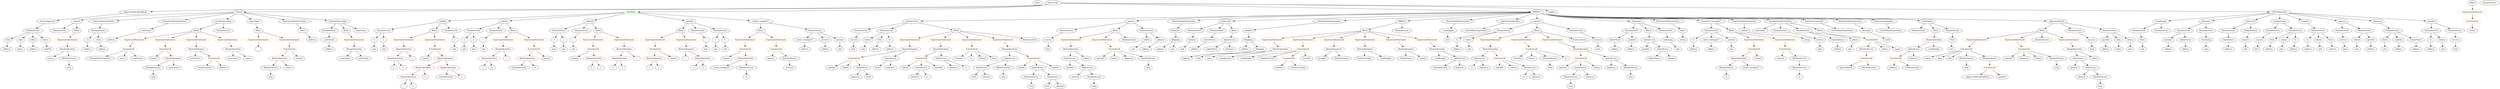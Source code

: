 strict digraph {
	graph [bb="0,0,16399,684"];
	node [label="\N"];
	Enter	[height=0.5,
		pos="7245.6,666",
		width=0.83628];
	IndexAccess_Unnamed_1	[color=black,
		height=0.5,
		label=IndexAccess,
		pos="12527,306",
		width=1.6402];
	FunctionCall_Unnamed_12	[color=orange,
		height=0.5,
		label=FunctionCall,
		pos="12407,234",
		width=1.6125];
	IndexAccess_Unnamed_1 -> FunctionCall_Unnamed_12	[pos="e,12433,250.25 12500,289.46 12483,279.61 12461,266.73 12443,255.98"];
	Identifier_balances_1	[color=black,
		height=0.5,
		label=balances,
		pos="12526,234",
		width=1.1828];
	IndexAccess_Unnamed_1 -> Identifier_balances_1	[pos="e,12526,252.1 12526,287.7 12526,280.41 12526,271.73 12526,263.54"];
	BinaryOperation_Unnamed_35	[color=brown,
		height=0.5,
		label=BinaryOperation,
		pos="13608,306",
		width=1.9867];
	IndexAccess_Unnamed_19	[color=black,
		height=0.5,
		label=IndexAccess,
		pos="13642,234",
		width=1.6402];
	BinaryOperation_Unnamed_35 -> IndexAccess_Unnamed_19	[pos="e,13633,252.1 13616,287.7 13620,280.07 13624,270.92 13628,262.4"];
	Identifier_tokens_9	[color=black,
		height=0.5,
		label=tokens,
		pos="13754,234",
		width=0.97489];
	BinaryOperation_Unnamed_35 -> Identifier_tokens_9	[pos="e,13729,246.85 13640,289.64 13663,278.42 13695,263.22 13719,251.7"];
	ElementaryTypeName_bool_1	[color=black,
		height=0.5,
		label=bool,
		pos="15378,306",
		width=0.76697];
	VariableDeclaration_decimals	[color=black,
		height=0.5,
		label=decimals,
		pos="12224,450",
		width=1.1967];
	ElementaryTypeName_uint8	[color=black,
		height=0.5,
		label=uint8,
		pos="12347,378",
		width=0.7947];
	VariableDeclaration_decimals -> ElementaryTypeName_uint8	[pos="e,12326,390.82 12248,434.83 12268,423.76 12295,408.31 12316,396.47"];
	FunctionDefinition_transferFrom_1	[color=black,
		height=0.5,
		label=transferFrom,
		pos="6074.6,522",
		width=1.6402];
	ParameterList_Unnamed_39	[color=black,
		height=0.5,
		label=ParameterList,
		pos="5618.6,450",
		width=1.7095];
	FunctionDefinition_transferFrom_1 -> ParameterList_Unnamed_39	[pos="e,5672.2,459.22 6022.7,513.04 5939.1,500.2 5774.7,474.96 5683.5,460.96"];
	ParameterList_Unnamed_38	[color=black,
		height=0.5,
		label=ParameterList,
		pos="5813.6,450",
		width=1.7095];
	FunctionDefinition_transferFrom_1 -> ParameterList_Unnamed_38	[pos="e,5858,462.9 6031.2,509.36 5986.7,497.42 5917.3,478.81 5868.9,465.83"];
	Block_Unnamed_15	[color=black,
		height=0.5,
		label=Block,
		pos="6275.6,450",
		width=0.90558];
	FunctionDefinition_transferFrom_1 -> Block_Unnamed_15	[pos="e,6248.6,460.41 6112.4,507.83 6148.4,495.31 6202.2,476.57 6238,464.07"];
	FunctionCall_Unnamed_28	[color=orange,
		height=0.5,
		label=FunctionCall,
		pos="12207,234",
		width=1.6125];
	Identifier_tokenAddress	[color=black,
		height=0.5,
		label=tokenAddress,
		pos="12090,162",
		width=1.7372];
	FunctionCall_Unnamed_28 -> Identifier_tokenAddress	[pos="e,12116,178.73 12181,217.46 12164,207.75 12143,195.09 12125,184.42"];
	Identifier_ERC20Interface	[color=black,
		height=0.5,
		label=ERC20Interface,
		pos="12241,162",
		width=1.959];
	FunctionCall_Unnamed_28 -> Identifier_ERC20Interface	[pos="e,12232,180.1 12215,215.7 12219,208.07 12223,198.92 12227,190.4"];
	FunctionCall_Unnamed_25	[color=orange,
		height=0.5,
		label=FunctionCall,
		pos="13044,162",
		width=1.6125];
	Identifier_ApproveAndCallFallBack	[color=black,
		height=0.5,
		label=ApproveAndCallFallBack,
		pos="12962,90",
		width=2.957];
	FunctionCall_Unnamed_25 -> Identifier_ApproveAndCallFallBack	[pos="e,12982,108.12 13025,144.76 13014,136.1 13002,125.25 12990,115.57"];
	Identifier_spender_5	[color=black,
		height=0.5,
		label=spender,
		pos="13127,90",
		width=1.1135];
	FunctionCall_Unnamed_25 -> Identifier_spender_5	[pos="e,13108,106.43 13063,144.76 13074,135.56 13088,123.9 13100,113.79"];
	Identifier_require_2	[color=black,
		height=0.5,
		label=require,
		pos="2780.6,234",
		width=1.0026];
	Identifier_b_1	[color=black,
		height=0.5,
		label=b,
		pos="3829.6,162",
		width=0.75];
	Parameter_b_2	[color=black,
		height=0.5,
		label=b,
		pos="2417.6,378",
		width=0.75];
	ElementaryTypeName_uint_7	[color=black,
		height=0.5,
		label=uint,
		pos="2417.6,306",
		width=0.75];
	Parameter_b_2 -> ElementaryTypeName_uint_7	[pos="e,2417.6,324.1 2417.6,359.7 2417.6,352.41 2417.6,343.73 2417.6,335.54"];
	Identifier_spender_2	[color=black,
		height=0.5,
		label=spender,
		pos="10753,306",
		width=1.1135];
	Identifier_receiver	[color=black,
		height=0.5,
		label=receiver,
		pos="5202.6,162",
		width=1.0996];
	FunctionDefinition_approve_1	[color=black,
		height=0.5,
		label=approve,
		pos="7419.6,522",
		width=1.1412];
	ParameterList_Unnamed_37	[color=black,
		height=0.5,
		label=ParameterList,
		pos="6976.6,450",
		width=1.7095];
	FunctionDefinition_approve_1 -> ParameterList_Unnamed_37	[pos="e,7029.7,459.39 7381.4,514.97 7305.5,502.97 7134.6,475.97 7041,461.18"];
	Block_Unnamed_14	[color=black,
		height=0.5,
		label=Block,
		pos="7275.6,450",
		width=0.90558];
	FunctionDefinition_approve_1 -> Block_Unnamed_14	[pos="e,7299.3,462.54 7392.8,508 7369.4,496.58 7335.1,479.91 7309.6,467.55"];
	ParameterList_Unnamed_36	[color=black,
		height=0.5,
		label=ParameterList,
		pos="7491.6,450",
		width=1.7095];
	FunctionDefinition_approve_1 -> ParameterList_Unnamed_36	[pos="e,7474.6,467.55 7435.9,505.12 7444.9,496.36 7456.3,485.29 7466.4,475.45"];
	stringLiteral_Unnamed	[color=black,
		height=0.5,
		label=stringLiteral,
		pos="9196.6,234",
		width=1.5016];
	ParameterList_Unnamed_13	[color=black,
		height=0.5,
		label=ParameterList,
		pos="14309,450",
		width=1.7095];
	Parameter_spender	[color=black,
		height=0.5,
		label=spender,
		pos="14206,378",
		width=1.1135];
	ParameterList_Unnamed_13 -> Parameter_spender	[pos="e,14227,393.56 14285,432.94 14270,423.11 14252,410.43 14236,399.84"];
	Parameter_tokenOwner_1	[color=black,
		height=0.5,
		label=tokenOwner,
		pos="14320,378",
		width=1.5571];
	ParameterList_Unnamed_13 -> Parameter_tokenOwner_1	[pos="e,14317,396.1 14311,431.7 14312,424.32 14314,415.52 14315,407.25"];
	Parameter_owner_txorigin37	[color=black,
		height=0.5,
		label=owner_txorigin37,
		pos="5276.6,378",
		width=2.0976];
	ElementaryTypeName_address_1	[color=black,
		height=0.5,
		label=address,
		pos="5276.6,306",
		width=1.0996];
	Parameter_owner_txorigin37 -> ElementaryTypeName_address_1	[pos="e,5276.6,324.1 5276.6,359.7 5276.6,352.41 5276.6,343.73 5276.6,335.54"];
	BinaryOperation_Unnamed_21	[color=brown,
		height=0.5,
		label=BinaryOperation,
		pos="1278.6,306",
		width=1.9867];
	Identifier_newOwner_4	[color=black,
		height=0.5,
		label=newOwner,
		pos="1264.6,234",
		width=1.4046];
	BinaryOperation_Unnamed_21 -> Identifier_newOwner_4	[pos="e,1268,252.1 1275.1,287.7 1273.7,280.32 1271.9,271.52 1270.2,263.25"];
	FunctionCall_Unnamed_9	[color=orange,
		height=0.5,
		label=FunctionCall,
		pos="1391.6,234",
		width=1.6125];
	BinaryOperation_Unnamed_21 -> FunctionCall_Unnamed_9	[pos="e,1366.6,250.5 1304.5,288.94 1320.1,279.29 1340.1,266.89 1357,256.41"];
	FunctionDefinition_Owned	[color=black,
		height=0.5,
		label=Owned,
		pos="483.59,522",
		width=1.0442];
	ParameterList_Unnamed_25	[color=black,
		height=0.5,
		label=ParameterList,
		pos="371.59,450",
		width=1.7095];
	FunctionDefinition_Owned -> ParameterList_Unnamed_25	[pos="e,396.8,466.76 461.46,507.17 445.75,497.35 424.35,483.98 406.37,472.74"];
	Block_Unnamed_5	[color=black,
		height=0.5,
		label=Block,
		pos="483.59,450",
		width=0.90558];
	FunctionDefinition_Owned -> Block_Unnamed_5	[pos="e,483.59,468.1 483.59,503.7 483.59,496.41 483.59,487.73 483.59,479.54"];
	Identifier_tokens_11	[color=black,
		height=0.5,
		label=tokens,
		pos="12622,234",
		width=0.97489];
	FunctionCall_Unnamed_17	[color=orange,
		height=0.5,
		label=FunctionCall,
		pos="10040,306",
		width=1.6125];
	Identifier_Transfer_1	[color=black,
		height=0.5,
		label=Transfer,
		pos="9944.6,234",
		width=1.1689];
	FunctionCall_Unnamed_17 -> Identifier_Transfer_1	[pos="e,9965.1,250.1 10018,289.12 10005,279.52 9988.2,267.16 9974,256.67"];
	Identifier_tokens_2	[color=black,
		height=0.5,
		label=tokens,
		pos="10040,234",
		width=0.97489];
	FunctionCall_Unnamed_17 -> Identifier_tokens_2	[pos="e,10040,252.1 10040,287.7 10040,280.41 10040,271.73 10040,263.54"];
	MemberAccess_Unnamed_10	[color=black,
		height=0.5,
		label=MemberAccess,
		pos="10162,234",
		width=1.9174];
	FunctionCall_Unnamed_17 -> MemberAccess_Unnamed_10	[pos="e,10134,250.81 10066,289.64 10083,279.93 10105,267.23 10124,256.52"];
	Identifier_to_3	[color=black,
		height=0.5,
		label=to,
		pos="10276,234",
		width=0.75];
	FunctionCall_Unnamed_17 -> Identifier_to_3	[pos="e,10255,245.72 10086,295.14 10127,285.9 10188,270.73 10240,252 10241,251.44 10243,250.83 10244,250.2"];
	Parameter_from	[color=black,
		height=0.5,
		label=from,
		pos="14877,378",
		width=0.7947];
	ElementaryTypeName_address_7	[color=black,
		height=0.5,
		label=address,
		pos="14856,306",
		width=1.0996];
	Parameter_from -> ElementaryTypeName_address_7	[pos="e,14861,324.28 14872,360.05 14869,352.6 14867,343.64 14864,335.22"];
	Block_Unnamed_9	[color=black,
		height=0.5,
		label=Block,
		pos="8934.6,450",
		width=0.90558];
	ExpressionStatement_Unnamed_19	[color=orange,
		height=0.5,
		label=ExpressionStatement,
		pos="8349.6,378",
		width=2.458];
	Block_Unnamed_9 -> ExpressionStatement_Unnamed_19	[pos="e,8413.8,390.74 8902.3,446.2 8824.1,439.26 8618.3,420.08 8447.6,396 8440.2,394.96 8432.6,393.8 8425,392.57"];
	ExpressionStatement_Unnamed_23	[color=orange,
		height=0.5,
		label=ExpressionStatement,
		pos="8544.6,378",
		width=2.458];
	Block_Unnamed_9 -> ExpressionStatement_Unnamed_23	[pos="e,8609.3,390.61 8903.7,443.45 8843,432.56 8706.7,408.1 8620.6,392.64"];
	ExpressionStatement_Unnamed_20	[color=orange,
		height=0.5,
		label=ExpressionStatement,
		pos="8739.6,378",
		width=2.458];
	Block_Unnamed_9 -> ExpressionStatement_Unnamed_20	[pos="e,8782,394.24 8907.9,439.41 8878.4,428.81 8830,411.47 8792.7,398.08"];
	ExpressionStatement_Unnamed_21	[color=orange,
		height=0.5,
		label=ExpressionStatement,
		pos="8934.6,378",
		width=2.458];
	Block_Unnamed_9 -> ExpressionStatement_Unnamed_21	[pos="e,8934.6,396.1 8934.6,431.7 8934.6,424.41 8934.6,415.73 8934.6,407.54"];
	ExpressionStatement_Unnamed_18	[color=orange,
		height=0.5,
		label=ExpressionStatement,
		pos="9129.6,378",
		width=2.458];
	Block_Unnamed_9 -> ExpressionStatement_Unnamed_18	[pos="e,9087.1,394.24 8961.3,439.41 8990.8,428.81 9039.1,411.47 9076.4,398.08"];
	ExpressionStatement_Unnamed_22	[color=orange,
		height=0.5,
		label=ExpressionStatement,
		pos="9324.6,378",
		width=2.458];
	Block_Unnamed_9 -> ExpressionStatement_Unnamed_22	[pos="e,9259.9,390.61 8965.5,443.45 9026.2,432.56 9162.5,408.1 9248.6,392.64"];
	Parameter_to_3	[color=black,
		height=0.5,
		label=to,
		pos="9529.6,378",
		width=0.75];
	ElementaryTypeName_address_29	[color=black,
		height=0.5,
		label=address,
		pos="9529.6,306",
		width=1.0996];
	Parameter_to_3 -> ElementaryTypeName_address_29	[pos="e,9529.6,324.1 9529.6,359.7 9529.6,352.41 9529.6,343.73 9529.6,335.54"];
	ElementaryTypeName_address_36	[color=black,
		height=0.5,
		label=address,
		pos="12008,306",
		width=1.0996];
	Identifier_name	[color=black,
		height=0.5,
		label=name,
		pos="7923.6,234",
		width=0.83628];
	UserDefinedTypeName_Unnamed	[color=black,
		height=0.5,
		label=UserDefinedTypeName,
		pos="9753.6,450",
		width=2.7214];
	Identifier__totalSupply_3	[color=black,
		height=0.5,
		label=_totalSupply,
		pos="12663,306",
		width=1.6125];
	StateVariableDeclaration_Unnamed_6	[color=black,
		height=0.5,
		label=StateVariableDeclaration,
		pos="7789.6,522",
		width=2.8184];
	VariableDeclaration_balances	[color=black,
		height=0.5,
		label=balances,
		pos="7686.6,450",
		width=1.1828];
	StateVariableDeclaration_Unnamed_6 -> VariableDeclaration_balances	[pos="e,7708.3,465.73 7764.9,504.23 7750.8,494.61 7732.8,482.44 7717.7,472.16"];
	BinaryOperation_Unnamed_23	[color=brown,
		height=0.5,
		label=BinaryOperation,
		pos="8396.6,306",
		width=1.9867];
	ExpressionStatement_Unnamed_19 -> BinaryOperation_Unnamed_23	[pos="e,8385.1,324.1 8361.2,359.7 8366.5,351.81 8372.9,342.3 8378.8,333.55"];
	ParameterList_Unnamed_34	[color=black,
		height=0.5,
		label=ParameterList,
		pos="9931.6,450",
		width=1.7095];
	ParameterList_Unnamed_34 -> Parameter_to_3	[pos="e,9550.1,390.06 9886.7,437.43 9878.1,435.44 9869.1,433.53 9860.6,432 9730.6,408.58 9692.5,432.67 9565.6,396 9564,395.53 9562.3,395 \
9560.7,394.42"];
	Parameter_tokens_4	[color=black,
		height=0.5,
		label=tokens,
		pos="9609.6,378",
		width=0.97489];
	ParameterList_Unnamed_34 -> Parameter_tokens_4	[pos="e,9636.4,390.09 9885.8,437.61 9877.5,435.65 9868.8,433.69 9860.6,432 9769.6,413.17 9744.2,420.53 9654.6,396 9652.2,395.34 9649.7,\
394.6 9647.2,393.8"];
	FunctionCall_Unnamed_22	[color=orange,
		height=0.5,
		label=FunctionCall,
		pos="6373.6,306",
		width=1.6125];
	Identifier_Transfer_2	[color=black,
		height=0.5,
		label=Transfer,
		pos="6274.6,234",
		width=1.1689];
	FunctionCall_Unnamed_22 -> Identifier_Transfer_2	[pos="e,6295.6,249.86 6351.1,289.12 6337.5,279.45 6319.8,266.99 6304.9,256.46"];
	Identifier_to_6	[color=black,
		height=0.5,
		label=to,
		pos="6361.6,234",
		width=0.75];
	FunctionCall_Unnamed_22 -> Identifier_to_6	[pos="e,6364.5,252.1 6370.6,287.7 6369.4,280.32 6367.8,271.52 6366.4,263.25"];
	Identifier_tokens_8	[color=black,
		height=0.5,
		label=tokens,
		pos="6441.6,234",
		width=0.97489];
	FunctionCall_Unnamed_22 -> Identifier_tokens_8	[pos="e,6426.5,250.51 6389.7,288.41 6398.3,279.53 6409.1,268.44 6418.6,258.67"];
	Identifier_from_4	[color=black,
		height=0.5,
		label=from,
		pos="6523.6,234",
		width=0.7947];
	FunctionCall_Unnamed_22 -> Identifier_from_4	[pos="e,6501.3,245.39 6404.7,290.5 6429.9,278.72 6465.4,262.17 6491,250.21"];
	ExpressionStatement_Unnamed_6	[color=orange,
		height=0.5,
		label=ExpressionStatement,
		pos="4899.6,378",
		width=2.458];
	FunctionCall_Unnamed_3	[color=orange,
		height=0.5,
		label=FunctionCall,
		pos="4899.6,306",
		width=1.6125];
	ExpressionStatement_Unnamed_6 -> FunctionCall_Unnamed_3	[pos="e,4899.6,324.1 4899.6,359.7 4899.6,352.41 4899.6,343.73 4899.6,335.54"];
	Identifier_safeSub	[color=black,
		height=0.5,
		label=safeSub,
		pos="10255,162",
		width=1.1274];
	BinaryOperation_Unnamed_8	[color=brown,
		height=0.5,
		label=BinaryOperation,
		pos="2906.6,234",
		width=1.9867];
	BinaryOperation_Unnamed_10	[color=brown,
		height=0.5,
		label=BinaryOperation,
		pos="2808.6,162",
		width=1.9867];
	BinaryOperation_Unnamed_8 -> BinaryOperation_Unnamed_10	[pos="e,2831.5,179.39 2883.9,216.76 2871.1,207.64 2854.9,196.1 2840.9,186.06"];
	BinaryOperation_Unnamed_9	[color=brown,
		height=0.5,
		label=BinaryOperation,
		pos="2969.6,162",
		width=1.9867];
	BinaryOperation_Unnamed_8 -> BinaryOperation_Unnamed_9	[pos="e,2954.5,179.79 2921.8,216.05 2929.3,207.71 2938.5,197.49 2946.9,188.25"];
	Identifier_spender_3	[color=black,
		height=0.5,
		label=spender,
		pos="13611,162",
		width=1.1135];
	IndexAccess_Unnamed_19 -> Identifier_spender_3	[pos="e,13618,180.1 13634,215.7 13631,208.07 13626,198.92 13623,190.4"];
	IndexAccess_Unnamed_20	[color=black,
		height=0.5,
		label=IndexAccess,
		pos="13728,162",
		width=1.6402];
	IndexAccess_Unnamed_19 -> IndexAccess_Unnamed_20	[pos="e,13707,179.39 13662,216.76 13673,207.82 13686,196.55 13699,186.64"];
	BinaryOperation_Unnamed_11	[color=brown,
		height=0.5,
		label=BinaryOperation,
		pos="2704.6,90",
		width=1.9867];
	BinaryOperation_Unnamed_10 -> BinaryOperation_Unnamed_11	[pos="e,2728.9,107.39 2784.5,144.76 2770.8,135.55 2753.4,123.88 2738.4,113.77"];
	Identifier_b_4	[color=black,
		height=0.5,
		label=b,
		pos="2821.6,90",
		width=0.75];
	BinaryOperation_Unnamed_10 -> Identifier_b_4	[pos="e,2818.4,108.1 2811.8,143.7 2813.2,136.32 2814.8,127.52 2816.3,119.25"];
	ElementaryTypeName_address_23	[color=black,
		height=0.5,
		label=address,
		pos="7763.6,234",
		width=1.0996];
	Parameter_success_3	[color=black,
		height=0.5,
		label=success,
		pos="10435,378",
		width=1.1135];
	ElementaryTypeName_bool_3	[color=black,
		height=0.5,
		label=bool,
		pos="10450,306",
		width=0.76697];
	Parameter_success_3 -> ElementaryTypeName_bool_3	[pos="e,10446,324.1 10438,359.7 10440,352.32 10442,343.52 10444,335.25"];
	Block_Unnamed_3	[color=black,
		height=0.5,
		label=Block,
		pos="4996.6,450",
		width=0.90558];
	Block_Unnamed_3 -> ExpressionStatement_Unnamed_6	[pos="e,4922.8,395.76 4977.4,435.17 4964.4,425.8 4947,413.19 4931.9,402.29"];
	ExpressionStatement_Unnamed_7	[color=orange,
		height=0.5,
		label=ExpressionStatement,
		pos="5094.6,378",
		width=2.458];
	Block_Unnamed_3 -> ExpressionStatement_Unnamed_7	[pos="e,5071.1,395.76 5015.9,435.17 5029.1,425.8 5046.7,413.19 5062,402.29"];
	Parameter_tokens_1	[color=black,
		height=0.5,
		label=tokens,
		pos="15456,378",
		width=0.97489];
	ElementaryTypeName_uint_17	[color=black,
		height=0.5,
		label=uint,
		pos="15456,306",
		width=0.75];
	Parameter_tokens_1 -> ElementaryTypeName_uint_17	[pos="e,15456,324.1 15456,359.7 15456,352.41 15456,343.73 15456,335.54"];
	ElementaryTypeName_uint_8	[color=black,
		height=0.5,
		label=uint,
		pos="2950.6,306",
		width=0.75];
	Identifier_tokenOwner	[color=black,
		height=0.5,
		label=tokenOwner,
		pos="7945.6,306",
		width=1.5571];
	Identifier_spender_1	[color=black,
		height=0.5,
		label=spender,
		pos="7212.6,234",
		width=1.1135];
	ParameterList_Unnamed_2	[color=black,
		height=0.5,
		label=ParameterList,
		pos="3675.6,450",
		width=1.7095];
	Parameter_b_1	[color=black,
		height=0.5,
		label=b,
		pos="3627.6,378",
		width=0.75];
	ParameterList_Unnamed_2 -> Parameter_b_1	[pos="e,3638.4,394.83 3664,432.05 3658.3,423.73 3651.3,413.54 3644.9,404.32"];
	Parameter_a_1	[color=black,
		height=0.5,
		label=a,
		pos="3699.6,378",
		width=0.75];
	ParameterList_Unnamed_2 -> Parameter_a_1	[pos="e,3693.9,395.62 3681.5,431.7 3684.1,424.04 3687.3,414.85 3690.2,406.3"];
	ElementaryTypeName_uint_6	[color=black,
		height=0.5,
		label=uint,
		pos="2489.6,306",
		width=0.75];
	BinaryOperation_Unnamed_14	[color=brown,
		height=0.5,
		label=BinaryOperation,
		pos="3299.6,306",
		width=1.9867];
	BinaryOperation_Unnamed_15	[color=brown,
		height=0.5,
		label=BinaryOperation,
		pos="3221.6,234",
		width=1.9867];
	BinaryOperation_Unnamed_14 -> BinaryOperation_Unnamed_15	[pos="e,3240.2,251.71 3281.1,288.41 3271.4,279.67 3259.2,268.79 3248.5,259.13"];
	Identifier_c_5	[color=black,
		height=0.5,
		label=c,
		pos="3338.6,234",
		width=0.75];
	BinaryOperation_Unnamed_14 -> Identifier_c_5	[pos="e,3329.6,251.14 3309.2,287.7 3313.7,279.67 3319.1,269.95 3324.1,261.05"];
	ParameterList_Unnamed_33	[color=black,
		height=0.5,
		label=ParameterList,
		pos="11195,450",
		width=1.7095];
	Parameter_to_2	[color=black,
		height=0.5,
		label=to,
		pos="11074,378",
		width=0.75];
	ParameterList_Unnamed_33 -> Parameter_to_2	[pos="e,11094,390.58 11168,433.46 11149,422.42 11123,407.58 11103,396.19"];
	Parameter_owner_txorigin27	[color=black,
		height=0.5,
		label=owner_txorigin27,
		pos="11195,378",
		width=2.0976];
	ParameterList_Unnamed_33 -> Parameter_owner_txorigin27	[pos="e,11195,396.1 11195,431.7 11195,424.41 11195,415.73 11195,407.54"];
	Parameter_amount_1	[color=black,
		height=0.5,
		label=amount,
		pos="11327,378",
		width=1.0581];
	ParameterList_Unnamed_33 -> Parameter_amount_1	[pos="e,11302,392.04 11223,433.81 11243,423.1 11271,408.69 11292,397.34"];
	ModifierInvocation_onlyOwner_1	[color=black,
		height=0.5,
		label=onlyOwner,
		pos="11532,450",
		width=1.4323];
	EventDefinition_OwnershipTransferred	[color=black,
		height=0.5,
		label=OwnershipTransferred,
		pos="766.59,522",
		width=2.6243];
	ParameterList_Unnamed_24	[color=black,
		height=0.5,
		label=ParameterList,
		pos="651.59,450",
		width=1.7095];
	EventDefinition_OwnershipTransferred -> ParameterList_Unnamed_24	[pos="e,677.46,466.75 739.33,504.41 723.68,494.88 703.84,482.8 686.98,472.55"];
	MemberAccess_Unnamed_7	[color=black,
		height=0.5,
		label=MemberAccess,
		pos="11766,162",
		width=1.9174];
	Identifier_to	[color=black,
		height=0.5,
		label=to,
		pos="11766,90",
		width=0.75];
	MemberAccess_Unnamed_7 -> Identifier_to	[pos="e,11766,108.1 11766,143.7 11766,136.41 11766,127.73 11766,119.54"];
	NumberLiteral_Unnamed_1	[color=black,
		height=0.5,
		label=NumberLiteral,
		pos="3420.6,162",
		width=1.765];
	Identifier_msg	[color=black,
		height=0.5,
		label=msg,
		pos="444.59,162",
		width=0.75];
	ElementaryTypeName_string	[color=black,
		height=0.5,
		label=string,
		pos="11805,378",
		width=0.864];
	NumberLiteral_Unnamed	[color=black,
		height=0.5,
		label=NumberLiteral,
		pos="2956.6,90",
		width=1.765];
	ElementaryTypeName_bool_4	[color=black,
		height=0.5,
		label=bool,
		pos="6861.6,306",
		width=0.76697];
	FunctionCall_Unnamed_8	[color=orange,
		height=0.5,
		label=FunctionCall,
		pos="879.59,306",
		width=1.6125];
	Identifier_OwnershipTransferred	[color=black,
		height=0.5,
		label=OwnershipTransferred,
		pos="645.59,234",
		width=2.6243];
	FunctionCall_Unnamed_8 -> Identifier_OwnershipTransferred	[pos="e,694.8,249.72 838.83,292.81 802.05,281.8 747.46,265.47 705.67,252.97"];
	Identifier_owner_2	[color=black,
		height=0.5,
		label=owner,
		pos="791.59,234",
		width=0.93331];
	FunctionCall_Unnamed_8 -> Identifier_owner_2	[pos="e,809.79,249.48 859.18,288.76 847.16,279.21 831.82,267.01 818.79,256.64"];
	Identifier_newOwner_2	[color=black,
		height=0.5,
		label=newOwner,
		pos="893.59,234",
		width=1.4046];
	FunctionCall_Unnamed_8 -> Identifier_newOwner_2	[pos="e,890.17,252.1 883.05,287.7 884.52,280.32 886.28,271.52 887.94,263.25"];
	ParameterList_Unnamed_21	[color=black,
		height=0.5,
		label=ParameterList,
		pos="15168,450",
		width=1.7095];
	VariableDeclaration_to	[color=black,
		height=0.5,
		label=to,
		pos="15114,378",
		width=0.75];
	ParameterList_Unnamed_21 -> VariableDeclaration_to	[pos="e,15125,394.36 15155,432.05 15148,423.44 15140,412.81 15132,403.33"];
	VariableDeclaration_tokens	[color=black,
		height=0.5,
		label=tokens,
		pos="15194,378",
		width=0.97489];
	ParameterList_Unnamed_21 -> VariableDeclaration_tokens	[pos="e,15187,396.1 15174,431.7 15177,424.15 15180,415.12 15183,406.68"];
	VariableDeclaration_from	[color=black,
		height=0.5,
		label=from,
		pos="15276,378",
		width=0.7947];
	ParameterList_Unnamed_21 -> VariableDeclaration_from	[pos="e,15256,391.56 15192,433.12 15208,422.6 15230,408.75 15247,397.7"];
	FunctionDefinition_balanceOf_1	[color=black,
		height=0.5,
		label=balanceOf,
		pos="8009.6,522",
		width=1.3491];
	ParameterList_Unnamed_32	[color=black,
		height=0.5,
		label=ParameterList,
		pos="7808.6,450",
		width=1.7095];
	FunctionDefinition_balanceOf_1 -> ParameterList_Unnamed_32	[pos="e,7847.1,464.43 7975,508.97 7942.8,497.74 7894.3,480.86 7858,468.21"];
	ParameterList_Unnamed_31	[color=black,
		height=0.5,
		label=ParameterList,
		pos="7949.6,450",
		width=1.7095];
	FunctionDefinition_balanceOf_1 -> ParameterList_Unnamed_31	[pos="e,7964.1,467.96 7995.4,504.41 7988.2,496.08 7979.4,485.8 7971.4,476.49"];
	Block_Unnamed_11	[color=black,
		height=0.5,
		label=Block,
		pos="8061.6,450",
		width=0.90558];
	FunctionDefinition_balanceOf_1 -> Block_Unnamed_11	[pos="e,8049.7,466.99 8021.9,504.41 8028.2,495.92 8036,485.41 8043,475.96"];
	ParameterList_Unnamed_4	[color=black,
		height=0.5,
		label=ParameterList,
		pos="2489.6,450",
		width=1.7095];
	ParameterList_Unnamed_4 -> Parameter_b_2	[pos="e,2432.1,393.11 2472.5,432.41 2462.9,423.06 2450.8,411.26 2440.4,401.13"];
	Parameter_a_2	[color=black,
		height=0.5,
		label=a,
		pos="2489.6,378",
		width=0.75];
	ParameterList_Unnamed_4 -> Parameter_a_2	[pos="e,2489.6,396.1 2489.6,431.7 2489.6,424.41 2489.6,415.73 2489.6,407.54"];
	ParameterList_Unnamed_7	[color=black,
		height=0.5,
		label=ParameterList,
		pos="3088.6,450",
		width=1.7095];
	Parameter_a_3	[color=black,
		height=0.5,
		label=a,
		pos="3022.6,378",
		width=0.75];
	ParameterList_Unnamed_7 -> Parameter_a_3	[pos="e,3036.3,393.57 3072.9,432.41 3064.3,423.28 3053.5,411.81 3044.1,401.85"];
	Parameter_b_3	[color=black,
		height=0.5,
		label=b,
		pos="3094.6,378",
		width=0.75];
	ParameterList_Unnamed_7 -> Parameter_b_3	[pos="e,3093.1,396.1 3090.1,431.7 3090.7,424.41 3091.4,415.73 3092.1,407.54"];
	Block_Unnamed_13	[color=black,
		height=0.5,
		label=Block,
		pos="10093,450",
		width=0.90558];
	ExpressionStatement_Unnamed_27	[color=orange,
		height=0.5,
		label=ExpressionStatement,
		pos="9751.6,378",
		width=2.458];
	Block_Unnamed_13 -> ExpressionStatement_Unnamed_27	[pos="e,9812.2,391.44 10062,442.79 10009,431.86 9897.2,408.9 9823.3,393.72"];
	ExpressionStatement_Unnamed_28	[color=orange,
		height=0.5,
		label=ExpressionStatement,
		pos="9946.6,378",
		width=2.458];
	Block_Unnamed_13 -> ExpressionStatement_Unnamed_28	[pos="e,9980,395.03 10068,437.44 10047,427.27 10016,412.21 9990.2,399.93"];
	ExpressionStatement_Unnamed_26	[color=orange,
		height=0.5,
		label=ExpressionStatement,
		pos="10142,378",
		width=2.458];
	Block_Unnamed_13 -> ExpressionStatement_Unnamed_26	[pos="e,10130,396.12 10104,432.76 10110,424.61 10117,414.53 10123,405.31"];
	BooleanLiteral_Unnamed	[color=black,
		height=0.5,
		label=BooleanLiteral,
		pos="10313,378",
		width=1.7788];
	Block_Unnamed_13 -> BooleanLiteral_Unnamed	[pos="e,10271,392.08 10120,440.13 10156,428.94 10217,409.47 10261,395.5"];
	ElementaryTypeName_address_3	[color=black,
		height=0.5,
		label=address,
		pos="14320,306",
		width=1.0996];
	ExpressionStatement_Unnamed_15	[color=orange,
		height=0.5,
		label=ExpressionStatement,
		pos="888.59,378",
		width=2.458];
	ExpressionStatement_Unnamed_15 -> FunctionCall_Unnamed_8	[pos="e,881.79,324.1 886.36,359.7 885.41,352.32 884.28,343.52 883.22,335.25"];
	VariableDeclaration_owner	[color=black,
		height=0.5,
		label=owner,
		pos="1950.6,450",
		width=0.93331];
	ElementaryTypeName_address_15	[color=black,
		height=0.5,
		label=address,
		pos="2009.6,378",
		width=1.0996];
	VariableDeclaration_owner -> ElementaryTypeName_address_15	[pos="e,1995.8,395.31 1964,433.12 1971.3,424.47 1980.4,413.58 1988.7,403.83"];
	ElementaryTypeName_uint_21	[color=black,
		height=0.5,
		label=uint,
		pos="9457.6,378",
		width=0.75];
	VariableDeclaration_allowed	[color=black,
		height=0.5,
		label=allowed,
		pos="8438.6,450",
		width=1.0858];
	Mapping_Unnamed_1	[color=black,
		height=0.5,
		label=Mapping,
		pos="8199.6,378",
		width=1.2105];
	VariableDeclaration_allowed -> Mapping_Unnamed_1	[pos="e,8233.2,389.96 8405.6,439.94 8368.3,429.64 8305.9,412.15 8252.6,396 8249.8,395.17 8247,394.3 8244.2,393.41"];
	ElementaryTypeName_uint_9	[color=black,
		height=0.5,
		label=uint,
		pos="5505.6,306",
		width=0.75];
	ElementaryTypeName_uint_28	[color=black,
		height=0.5,
		label=uint,
		pos="7407.6,306",
		width=0.75];
	Parameter_success	[color=black,
		height=0.5,
		label=success,
		pos="16123,378",
		width=1.1135];
	ElementaryTypeName_bool	[color=black,
		height=0.5,
		label=bool,
		pos="16123,306",
		width=0.76697];
	Parameter_success -> ElementaryTypeName_bool	[pos="e,16123,324.1 16123,359.7 16123,352.41 16123,343.73 16123,335.54"];
	FunctionCall_Unnamed_10	[color=orange,
		height=0.5,
		label=FunctionCall,
		pos="8544.6,306",
		width=1.6125];
	Identifier__totalSupply_2	[color=black,
		height=0.5,
		label=_totalSupply,
		pos="8155.6,234",
		width=1.6125];
	FunctionCall_Unnamed_10 -> Identifier__totalSupply_2	[pos="e,8198.3,246.58 8501.9,293.42 8493.8,291.46 8485.5,289.55 8477.6,288 8365.3,265.89 8334.9,274.11 8222.6,252 8218.3,251.15 8213.8,\
250.2 8209.4,249.18"];
	NumberLiteral_Unnamed_7	[color=black,
		height=0.5,
		label=NumberLiteral,
		pos="8295.6,234",
		width=1.765];
	FunctionCall_Unnamed_10 -> NumberLiteral_Unnamed_7	[pos="e,8339.4,247.32 8502.6,293.2 8460.8,281.43 8396.2,263.29 8350.3,250.39"];
	FunctionCall_Unnamed_11	[color=orange,
		height=0.5,
		label=FunctionCall,
		pos="8435.6,234",
		width=1.6125];
	FunctionCall_Unnamed_10 -> FunctionCall_Unnamed_11	[pos="e,8460,250.66 8520.1,289.29 8505.1,279.65 8485.7,267.18 8469.2,256.62"];
	Identifier_Transfer	[color=black,
		height=0.5,
		label=Transfer,
		pos="8553.6,234",
		width=1.1689];
	FunctionCall_Unnamed_10 -> Identifier_Transfer	[pos="e,8551.4,252.1 8546.8,287.7 8547.8,280.32 8548.9,271.52 8550,263.25"];
	Identifier_c_1	[color=black,
		height=0.5,
		label=c,
		pos="4252.6,162",
		width=0.75];
	FunctionCall_Unnamed_4	[color=orange,
		height=0.5,
		label=FunctionCall,
		pos="5094.6,306",
		width=1.6125];
	ExpressionStatement_Unnamed_7 -> FunctionCall_Unnamed_4	[pos="e,5094.6,324.1 5094.6,359.7 5094.6,352.41 5094.6,343.73 5094.6,335.54"];
	Parameter_to	[color=black,
		height=0.5,
		label=to,
		pos="15950,378",
		width=0.75];
	ElementaryTypeName_address_5	[color=black,
		height=0.5,
		label=address,
		pos="15948,306",
		width=1.0996];
	Parameter_to -> ElementaryTypeName_address_5	[pos="e,15948,324.1 15949,359.7 15949,352.41 15949,343.73 15948,335.54"];
	FunctionCall_Unnamed_15	[color=orange,
		height=0.5,
		label=FunctionCall,
		pos="10379,234",
		width=1.6125];
	FunctionCall_Unnamed_15 -> Identifier_safeSub	[pos="e,10279,176.67 10351,217.64 10333,207.22 10308,193.37 10289,182.22"];
	IndexAccess_Unnamed_4	[color=black,
		height=0.5,
		label=IndexAccess,
		pos="10373,162",
		width=1.6402];
	FunctionCall_Unnamed_15 -> IndexAccess_Unnamed_4	[pos="e,10374,180.1 10377,215.7 10376,208.41 10376,199.73 10375,191.54"];
	Identifier_tokens	[color=black,
		height=0.5,
		label=tokens,
		pos="10485,162",
		width=0.97489];
	FunctionCall_Unnamed_15 -> Identifier_tokens	[pos="e,10464,176.76 10402,217.29 10418,207.11 10438,193.77 10455,182.86"];
	ElementaryTypeName_uint_1	[color=black,
		height=0.5,
		label=uint,
		pos="4766.6,306",
		width=0.75];
	StateVariableDeclaration_Unnamed_7	[color=black,
		height=0.5,
		label=StateVariableDeclaration,
		pos="8677.6,522",
		width=2.8184];
	StateVariableDeclaration_Unnamed_7 -> VariableDeclaration_allowed	[pos="e,8470.8,460.43 8626.6,506.07 8583.5,493.44 8522.4,475.56 8481.7,463.63"];
	ExpressionStatement_Unnamed_9	[color=orange,
		height=0.5,
		label=ExpressionStatement,
		pos="3299.6,378",
		width=2.458];
	ExpressionStatement_Unnamed_9 -> BinaryOperation_Unnamed_14	[pos="e,3299.6,324.1 3299.6,359.7 3299.6,352.41 3299.6,343.73 3299.6,335.54"];
	ParameterList_Unnamed_3	[color=black,
		height=0.5,
		label=ParameterList,
		pos="3816.6,450",
		width=1.7095];
	Parameter_c_1	[color=black,
		height=0.5,
		label=c,
		pos="3771.6,378",
		width=0.75];
	ParameterList_Unnamed_3 -> Parameter_c_1	[pos="e,3781.8,394.83 3805.7,432.05 3800.3,423.73 3793.8,413.54 3787.9,404.32"];
	FunctionDefinition_safeMul	[color=black,
		height=0.5,
		label=safeMul,
		pos="2879.6,522",
		width=1.1135];
	FunctionDefinition_safeMul -> ParameterList_Unnamed_4	[pos="e,2541.1,460.25 2842.9,514.41 2776.3,502.45 2634.6,477.03 2552.3,462.27"];
	Block_Unnamed_2	[color=black,
		height=0.5,
		label=Block,
		pos="2817.6,450",
		width=0.90558];
	FunctionDefinition_safeMul -> Block_Unnamed_2	[pos="e,2831.5,466.67 2865.2,504.76 2857.4,495.98 2847.7,484.96 2839,475.19"];
	ParameterList_Unnamed_5	[color=black,
		height=0.5,
		label=ParameterList,
		pos="2935.6,450",
		width=1.7095];
	FunctionDefinition_safeMul -> ParameterList_Unnamed_5	[pos="e,2922.3,467.63 2892.6,504.76 2899.3,496.4 2907.6,486.02 2915.1,476.61"];
	FunctionCall_Unnamed_2	[color=orange,
		height=0.5,
		label=FunctionCall,
		pos="2817.6,306",
		width=1.6125];
	FunctionCall_Unnamed_2 -> Identifier_require_2	[pos="e,2789.5,251.79 2808.6,288.05 2804.4,280.14 2799.4,270.54 2794.7,261.69"];
	FunctionCall_Unnamed_2 -> BinaryOperation_Unnamed_8	[pos="e,2885.4,251.63 2838.2,288.76 2849.6,279.79 2864,268.49 2876.6,258.56"];
	Identifier_a_2	[color=black,
		height=0.5,
		label=a,
		pos="3901.6,162",
		width=0.75];
	MemberAccess_Unnamed_9	[color=black,
		height=0.5,
		label=MemberAccess,
		pos="10308,90",
		width=1.9174];
	IndexAccess_Unnamed_4 -> MemberAccess_Unnamed_9	[pos="e,10323,107.96 10357,144.41 10349,135.99 10340,125.58 10331,116.2"];
	Identifier_balances_4	[color=black,
		height=0.5,
		label=balances,
		pos="10438,90",
		width=1.1828];
	IndexAccess_Unnamed_4 -> Identifier_balances_4	[pos="e,10423,106.99 10388,144.41 10396,135.74 10406,124.97 10415,115.38"];
	Identifier_require_3	[color=black,
		height=0.5,
		label=require,
		pos="4790.6,234",
		width=1.0026];
	ParameterList_Unnamed_29	[color=black,
		height=0.5,
		label=ParameterList,
		pos="12561,450",
		width=1.7095];
	Block_Unnamed_10	[color=black,
		height=0.5,
		label=Block,
		pos="12673,450",
		width=0.90558];
	BinaryOperation_Unnamed_27	[color=brown,
		height=0.5,
		label=BinaryOperation,
		pos="12663,378",
		width=1.9867];
	Block_Unnamed_10 -> BinaryOperation_Unnamed_27	[pos="e,12665,396.1 12670,431.7 12669,424.32 12668,415.52 12667,407.25"];
	ElementaryTypeName_bytes	[color=black,
		height=0.5,
		label=bytes,
		pos="127.59,306",
		width=0.85014];
	FunctionCall_Unnamed_19	[color=orange,
		height=0.5,
		label=FunctionCall,
		pos="5546.6,234",
		width=1.6125];
	Identifier_safeSub_1	[color=black,
		height=0.5,
		label=safeSub,
		pos="5396.6,162",
		width=1.1274];
	FunctionCall_Unnamed_19 -> Identifier_safeSub_1	[pos="e,5423.6,175.61 5515.5,218.5 5491.8,207.42 5459,192.13 5433.9,180.39"];
	Identifier_tokens_5	[color=black,
		height=0.5,
		label=tokens,
		pos="5490.6,162",
		width=0.97489];
	FunctionCall_Unnamed_19 -> Identifier_tokens_5	[pos="e,5503.3,178.83 5533,216.05 5526.2,207.56 5517.9,197.11 5510.4,187.73"];
	IndexAccess_Unnamed_10	[color=black,
		height=0.5,
		label=IndexAccess,
		pos="5602.6,162",
		width=1.6402];
	FunctionCall_Unnamed_19 -> IndexAccess_Unnamed_10	[pos="e,5589.2,179.79 5560.1,216.05 5566.7,207.8 5574.8,197.7 5582.2,188.54"];
	VariableDeclaration_symbol	[color=black,
		height=0.5,
		label=symbol,
		pos="11424,450",
		width=1.0581];
	VariableDeclaration_symbol -> ElementaryTypeName_string	[pos="e,11781,390.01 11452,437.7 11458,435.54 11464,433.49 11471,432 11598,401.49 11637,429.43 11764,396 11766,395.4 11768,394.71 11770,\
393.94"];
	FunctionCall_Unnamed_27	[color=orange,
		height=0.5,
		label=FunctionCall,
		pos="12242,378",
		width=1.6125];
	MemberAccess_Unnamed_19	[color=black,
		height=0.5,
		label=MemberAccess,
		pos="12207,306",
		width=1.9174];
	FunctionCall_Unnamed_27 -> MemberAccess_Unnamed_19	[pos="e,12215,324.28 12233,360.05 12229,352.35 12225,343.03 12220,334.36"];
	Identifier_tokens_12	[color=black,
		height=0.5,
		label=tokens,
		pos="12329,306",
		width=0.97489];
	FunctionCall_Unnamed_27 -> Identifier_tokens_12	[pos="e,12310,321.72 12262,360.76 12274,351.27 12289,339.17 12301,328.85"];
	Identifier_owner_4	[color=black,
		height=0.5,
		label=owner,
		pos="12416,306",
		width=0.93331];
	FunctionCall_Unnamed_27 -> Identifier_owner_4	[pos="e,12389,317.6 12276,363.17 12306,351.25 12348,334.07 12379,321.86"];
	ExpressionStatement_Unnamed_23 -> FunctionCall_Unnamed_10	[pos="e,8544.6,324.1 8544.6,359.7 8544.6,352.41 8544.6,343.73 8544.6,335.54"];
	Identifier_msg_12	[color=black,
		height=0.5,
		label=msg,
		pos="12888,162",
		width=0.75];
	Identifier_tokenOwner_1	[color=black,
		height=0.5,
		label=tokenOwner,
		pos="10814,234",
		width=1.5571];
	MemberAccess_Unnamed_14	[color=black,
		height=0.5,
		label=MemberAccess,
		pos="6739.6,90",
		width=1.9174];
	Identifier_msg_9	[color=black,
		height=0.5,
		label=msg,
		pos="6739.6,18",
		width=0.75];
	MemberAccess_Unnamed_14 -> Identifier_msg_9	[pos="e,6739.6,36.104 6739.6,71.697 6739.6,64.407 6739.6,55.726 6739.6,47.536"];
	Identifier_a_1	[color=black,
		height=0.5,
		label=a,
		pos="4324.6,162",
		width=0.75];
	Identifier_allowed	[color=black,
		height=0.5,
		label=allowed,
		pos="7070.6,90",
		width=1.0858];
	ParameterList_Unnamed_22	[color=black,
		height=0.5,
		label=ParameterList,
		pos="15690,450",
		width=1.7095];
	VariableDeclaration_tokens_1	[color=black,
		height=0.5,
		label=tokens,
		pos="15642,378",
		width=0.97489];
	ParameterList_Unnamed_22 -> VariableDeclaration_tokens_1	[pos="e,15653,395.31 15678,432.05 15672,423.85 15665,413.83 15659,404.71"];
	VariableDeclaration_spender	[color=black,
		height=0.5,
		label=spender,
		pos="15735,378",
		width=1.1135];
	ParameterList_Unnamed_22 -> VariableDeclaration_spender	[pos="e,15724,395.79 15700,432.05 15706,424.06 15712,414.33 15718,405.4"];
	VariableDeclaration_tokenOwner	[color=black,
		height=0.5,
		label=tokenOwner,
		pos="15849,378",
		width=1.5571];
	ParameterList_Unnamed_22 -> VariableDeclaration_tokenOwner	[pos="e,15816,393.13 15723,434.5 15747,423.83 15780,409.25 15806,397.71"];
	ElementaryTypeName_uint_3	[color=black,
		height=0.5,
		label=uint,
		pos="3699.6,306",
		width=0.75];
	Parameter_balance	[color=black,
		height=0.5,
		label=balance,
		pos="14693,378",
		width=1.0719];
	ElementaryTypeName_uint_14	[color=black,
		height=0.5,
		label=uint,
		pos="14693,306",
		width=0.75];
	Parameter_balance -> ElementaryTypeName_uint_14	[pos="e,14693,324.1 14693,359.7 14693,352.41 14693,343.73 14693,335.54"];
	Identifier_balances_2	[color=black,
		height=0.5,
		label=balances,
		pos="8062.6,306",
		width=1.1828];
	FunctionCall_Unnamed_21	[color=orange,
		height=0.5,
		label=FunctionCall,
		pos="6014.6,234",
		width=1.6125];
	Identifier_tokens_7	[color=black,
		height=0.5,
		label=tokens,
		pos="5893.6,162",
		width=0.97489];
	FunctionCall_Unnamed_21 -> Identifier_tokens_7	[pos="e,5916,175.98 5988,217.64 5969.8,207.06 5945.4,192.95 5925.9,181.72"];
	IndexAccess_Unnamed_16	[color=black,
		height=0.5,
		label=IndexAccess,
		pos="6005.6,162",
		width=1.6402];
	FunctionCall_Unnamed_21 -> IndexAccess_Unnamed_16	[pos="e,6007.8,180.1 6012.4,215.7 6011.4,208.32 6010.3,199.52 6009.2,191.25"];
	Identifier_safeAdd_1	[color=black,
		height=0.5,
		label=safeAdd,
		pos="6124.6,162",
		width=1.1689];
	FunctionCall_Unnamed_21 -> Identifier_safeAdd_1	[pos="e,6101.9,177.46 6039.3,217.29 6054.9,207.32 6075.4,194.3 6092.3,183.52"];
	Identifier_tokens_6	[color=black,
		height=0.5,
		label=tokens,
		pos="6687.6,162",
		width=0.97489];
	Parameter_spender_1	[color=black,
		height=0.5,
		label=spender,
		pos="15549,378",
		width=1.1135];
	ElementaryTypeName_address_6	[color=black,
		height=0.5,
		label=address,
		pos="15549,306",
		width=1.0996];
	Parameter_spender_1 -> ElementaryTypeName_address_6	[pos="e,15549,324.1 15549,359.7 15549,352.41 15549,343.73 15549,335.54"];
	Parameter_success_4	[color=black,
		height=0.5,
		label=success,
		pos="6861.6,378",
		width=1.1135];
	Parameter_success_4 -> ElementaryTypeName_bool_4	[pos="e,6861.6,324.1 6861.6,359.7 6861.6,352.41 6861.6,343.73 6861.6,335.54"];
	Block_Unnamed	[color=black,
		height=0.5,
		label=Block,
		pos="4465.6,450",
		width=0.90558];
	ExpressionStatement_Unnamed_1	[color=orange,
		height=0.5,
		label=ExpressionStatement,
		pos="4294.6,378",
		width=2.458];
	Block_Unnamed -> ExpressionStatement_Unnamed_1	[pos="e,4332.7,394.62 4440,438.52 4414.5,428.07 4374.6,411.76 4343.1,398.85"];
	ExpressionStatement_Unnamed	[color=orange,
		height=0.5,
		label=ExpressionStatement,
		pos="4489.6,378",
		width=2.458];
	Block_Unnamed -> ExpressionStatement_Unnamed	[pos="e,4483.7,396.28 4471.4,432.05 4474,424.52 4477.1,415.44 4480,406.94"];
	ElementaryTypeName_uint_26	[color=black,
		height=0.5,
		label=uint,
		pos="11327,306",
		width=0.75];
	ElementaryTypeName_address_13	[color=black,
		height=0.5,
		label=address,
		pos="39.587,306",
		width=1.0996];
	IndexAccess_Unnamed_14	[color=black,
		height=0.5,
		label=IndexAccess,
		pos="6885.6,90",
		width=1.6402];
	Identifier_from_3	[color=black,
		height=0.5,
		label=from,
		pos="6849.6,18",
		width=0.7947];
	IndexAccess_Unnamed_14 -> Identifier_from_3	[pos="e,6858,35.307 6876.9,72.055 6872.7,64.028 6867.7,54.257 6863.1,45.298"];
	Identifier_allowed_2	[color=black,
		height=0.5,
		label=allowed,
		pos="6935.6,18",
		width=1.0858];
	IndexAccess_Unnamed_14 -> Identifier_allowed_2	[pos="e,6923.9,35.307 6897.7,72.055 6903.6,63.767 6910.9,53.618 6917.4,44.424"];
	ElementaryTypeName_address_21	[color=black,
		height=0.5,
		label=address,
		pos="7589.6,306",
		width=1.0996];
	Identifier_symbol	[color=black,
		height=0.5,
		label=symbol,
		pos="9306.6,234",
		width=1.0581];
	Identifier_balances_9	[color=black,
		height=0.5,
		label=balances,
		pos="6227.6,162",
		width=1.1828];
	Identifier_a_4	[color=black,
		height=0.5,
		label=a,
		pos="2508.6,162",
		width=0.75];
	BinaryOperation_Unnamed_4	[color=brown,
		height=0.5,
		label=BinaryOperation,
		pos="4099.6,306",
		width=1.9867];
	BinaryOperation_Unnamed_5	[color=brown,
		height=0.5,
		label=BinaryOperation,
		pos="4054.6,234",
		width=1.9867];
	BinaryOperation_Unnamed_4 -> BinaryOperation_Unnamed_5	[pos="e,4065.7,252.28 4088.7,288.05 4083.6,280.18 4077.5,270.62 4071.8,261.79"];
	Identifier_c_2	[color=black,
		height=0.5,
		label=c,
		pos="4171.6,234",
		width=0.75];
	BinaryOperation_Unnamed_4 -> Identifier_c_2	[pos="e,4156.8,249.42 4117,288.05 4126.5,278.82 4138.4,267.29 4148.6,257.33"];
	Identifier_data	[color=black,
		height=0.5,
		label=data,
		pos="12702,234",
		width=0.75];
	ElementaryTypeName_uint_25	[color=black,
		height=0.5,
		label=uint,
		pos="7746.6,306",
		width=0.75];
	Identifier_from_2	[color=black,
		height=0.5,
		label=from,
		pos="6364.6,90",
		width=0.7947];
	FunctionDefinition_totalSupply	[color=black,
		height=0.5,
		label=totalSupply,
		pos="14168,522",
		width=1.4739];
	ParameterList_Unnamed_10	[color=black,
		height=0.5,
		label=ParameterList,
		pos="14027,450",
		width=1.7095];
	FunctionDefinition_totalSupply -> ParameterList_Unnamed_10	[pos="e,14057,465.97 14138,506.5 14118,496.22 14090,482.3 14067,470.97"];
	ParameterList_Unnamed_9	[color=black,
		height=0.5,
		label=ParameterList,
		pos="14168,450",
		width=1.7095];
	FunctionDefinition_totalSupply -> ParameterList_Unnamed_9	[pos="e,14168,468.1 14168,503.7 14168,496.41 14168,487.73 14168,479.54"];
	IndexAccess_Unnamed_13	[color=black,
		height=0.5,
		label=IndexAccess,
		pos="6799.6,162",
		width=1.6402];
	IndexAccess_Unnamed_13 -> MemberAccess_Unnamed_14	[pos="e,6754.1,107.96 6785.4,144.41 6778.2,136.08 6769.4,125.8 6761.4,116.49"];
	IndexAccess_Unnamed_13 -> IndexAccess_Unnamed_14	[pos="e,6865.5,107.39 6819.5,144.76 6830.5,135.82 6844.4,124.55 6856.5,114.64"];
	BinaryOperation_Unnamed_25	[color=brown,
		height=0.5,
		label=BinaryOperation,
		pos="8934.6,306",
		width=1.9867];
	NumberLiteral_Unnamed_4	[color=black,
		height=0.5,
		label=NumberLiteral,
		pos="8926.6,234",
		width=1.765];
	BinaryOperation_Unnamed_25 -> NumberLiteral_Unnamed_4	[pos="e,8928.5,252.1 8932.6,287.7 8931.8,280.41 8930.8,271.73 8929.8,263.54"];
	Identifier__totalSupply	[color=black,
		height=0.5,
		label=_totalSupply,
		pos="9066.6,234",
		width=1.6125];
	BinaryOperation_Unnamed_25 -> Identifier__totalSupply	[pos="e,9038.4,249.94 8964.2,289.29 8983.2,279.22 9008,266.05 9028.5,255.21"];
	ParameterList_Unnamed_46	[color=black,
		height=0.5,
		label=ParameterList,
		pos="11663,450",
		width=1.7095];
	Parameter_success_7	[color=black,
		height=0.5,
		label=success,
		pos="11894,378",
		width=1.1135];
	ParameterList_Unnamed_46 -> Parameter_success_7	[pos="e,11863,389.94 11706,436.98 11743,426.61 11798,411 11845,396 11847,395.23 11849,394.43 11852,393.61"];
	NumberLiteral_Unnamed_2	[color=black,
		height=0.5,
		label=NumberLiteral,
		pos="1330.6,162",
		width=1.765];
	ElementaryTypeName_uint_27	[color=black,
		height=0.5,
		label=uint,
		pos="9614.6,306",
		width=0.75];
	Parameter_tokens_4 -> ElementaryTypeName_uint_27	[pos="e,9613.4,324.1 9610.8,359.7 9611.3,352.41 9612,343.73 9612.5,335.54"];
	Identifier_revert	[color=black,
		height=0.5,
		label=revert,
		pos="16226,450",
		width=0.87786];
	IndexAccess_Unnamed_7	[color=black,
		height=0.5,
		label=IndexAccess,
		pos="7007.6,234",
		width=1.6402];
	Identifier_spender	[color=black,
		height=0.5,
		label=spender,
		pos="7016.6,162",
		width=1.1135];
	IndexAccess_Unnamed_7 -> Identifier_spender	[pos="e,7014.4,180.1 7009.8,215.7 7010.8,208.32 7011.9,199.52 7013,191.25"];
	IndexAccess_Unnamed_8	[color=black,
		height=0.5,
		label=IndexAccess,
		pos="7133.6,162",
		width=1.6402];
	IndexAccess_Unnamed_7 -> IndexAccess_Unnamed_8	[pos="e,7106,178.33 7035.2,217.64 7053.1,207.7 7076.6,194.64 7096.2,183.78"];
	FunctionDefinition_MRIDUL	[color=black,
		height=0.5,
		label=MRIDUL,
		pos="9168.6,522",
		width=1.2937];
	FunctionDefinition_MRIDUL -> Block_Unnamed_9	[pos="e,8962.9,459.48 9132.5,510.22 9089.6,497.37 9018.2,476 8973.9,462.75"];
	ParameterList_Unnamed_28	[color=black,
		height=0.5,
		label=ParameterList,
		pos="9168.6,450",
		width=1.7095];
	FunctionDefinition_MRIDUL -> ParameterList_Unnamed_28	[pos="e,9168.6,468.1 9168.6,503.7 9168.6,496.41 9168.6,487.73 9168.6,479.54"];
	ElementaryTypeName_uint_10	[color=black,
		height=0.5,
		label=uint,
		pos="3022.6,306",
		width=0.75];
	Parameter_success_5	[color=black,
		height=0.5,
		label=success,
		pos="5601.6,378",
		width=1.1135];
	ParameterList_Unnamed_39 -> Parameter_success_5	[pos="e,5605.7,396.1 5614.4,431.7 5612.6,424.32 5610.5,415.52 5608.4,407.25"];
	NumberLiteral_Unnamed_5	[color=black,
		height=0.5,
		label=NumberLiteral,
		pos="9423.6,162",
		width=1.765];
	ElementaryTypeName_address_10	[color=black,
		height=0.5,
		label=address,
		pos="15123,306",
		width=1.0996];
	VariableDeclaration_to -> ElementaryTypeName_address_10	[pos="e,15120,324.1 15116,359.7 15117,352.32 15118,343.52 15119,335.25"];
	BinaryOperation_Unnamed	[color=brown,
		height=0.5,
		label=BinaryOperation,
		pos="4495.6,306",
		width=1.9867];
	Identifier_c	[color=black,
		height=0.5,
		label=c,
		pos="4495.6,234",
		width=0.75];
	BinaryOperation_Unnamed -> Identifier_c	[pos="e,4495.6,252.1 4495.6,287.7 4495.6,280.41 4495.6,271.73 4495.6,263.54"];
	BinaryOperation_Unnamed_1	[color=brown,
		height=0.5,
		label=BinaryOperation,
		pos="4612.6,234",
		width=1.9867];
	BinaryOperation_Unnamed -> BinaryOperation_Unnamed_1	[pos="e,4585.9,250.98 4522.4,288.94 4538.3,279.43 4558.7,267.24 4576.1,256.86"];
	Identifier_safeAdd	[color=black,
		height=0.5,
		label=safeAdd,
		pos="9826.6,162",
		width=1.1689];
	Parameter_a	[color=black,
		height=0.5,
		label=a,
		pos="4694.6,378",
		width=0.75];
	ElementaryTypeName_uint	[color=black,
		height=0.5,
		label=uint,
		pos="4694.6,306",
		width=0.75];
	Parameter_a -> ElementaryTypeName_uint	[pos="e,4694.6,324.1 4694.6,359.7 4694.6,352.41 4694.6,343.73 4694.6,335.54"];
	Parameter_c_3	[color=black,
		height=0.5,
		label=c,
		pos="3166.6,378",
		width=0.75];
	ElementaryTypeName_uint_12	[color=black,
		height=0.5,
		label=uint,
		pos="3166.6,306",
		width=0.75];
	Parameter_c_3 -> ElementaryTypeName_uint_12	[pos="e,3166.6,324.1 3166.6,359.7 3166.6,352.41 3166.6,343.73 3166.6,335.54"];
	Identifier_to_2	[color=black,
		height=0.5,
		label=to,
		pos="9984.6,90",
		width=0.75];
	MemberAccess_Unnamed_19 -> FunctionCall_Unnamed_28	[pos="e,12207,252.1 12207,287.7 12207,280.41 12207,271.73 12207,263.54"];
	ElementaryTypeName_uint_19	[color=black,
		height=0.5,
		label=uint,
		pos="15208,306",
		width=0.75];
	VariableDeclaration_tokens -> ElementaryTypeName_uint_19	[pos="e,15204,324.1 15197,359.7 15199,352.32 15200,343.52 15202,335.25"];
	StateVariableDeclaration_Unnamed_5	[color=black,
		height=0.5,
		label=StateVariableDeclaration,
		pos="9529.6,522",
		width=2.8184];
	VariableDeclaration__totalSupply	[color=black,
		height=0.5,
		label=_totalSupply,
		pos="9481.6,450",
		width=1.6125];
	StateVariableDeclaration_Unnamed_5 -> VariableDeclaration__totalSupply	[pos="e,9493.3,468.1 9517.7,503.7 9512.3,495.81 9505.8,486.3 9499.8,477.55"];
	Identifier_a_7	[color=black,
		height=0.5,
		label=a,
		pos="3167.6,162",
		width=0.75];
	Identifier_msg_7	[color=black,
		height=0.5,
		label=msg,
		pos="7537.6,162",
		width=0.75];
	Parameter_tokens_6	[color=black,
		height=0.5,
		label=tokens,
		pos="5694.6,378",
		width=0.97489];
	ParameterList_Unnamed_38 -> Parameter_tokens_6	[pos="e,5716.9,392.14 5787.2,433.46 5769.3,422.95 5745.6,409 5726.6,397.85"];
	Parameter_from_2	[color=black,
		height=0.5,
		label=from,
		pos="5776.6,378",
		width=0.7947];
	ParameterList_Unnamed_38 -> Parameter_from_2	[pos="e,5785.2,395.31 5804.6,432.05 5800.4,424.03 5795.2,414.26 5790.5,405.3"];
	Parameter_to_4	[color=black,
		height=0.5,
		label=to,
		pos="5850.6,378",
		width=0.75];
	ParameterList_Unnamed_38 -> Parameter_to_4	[pos="e,5842,395.31 5822.5,432.05 5826.8,424.03 5832,414.26 5836.7,405.3"];
	ElementaryTypeName_uint_4	[color=black,
		height=0.5,
		label=uint,
		pos="3627.6,306",
		width=0.75];
	BinaryOperation_Unnamed_24	[color=brown,
		height=0.5,
		label=BinaryOperation,
		pos="8739.6,306",
		width=1.9867];
	ExpressionStatement_Unnamed_20 -> BinaryOperation_Unnamed_24	[pos="e,8739.6,324.1 8739.6,359.7 8739.6,352.41 8739.6,343.73 8739.6,335.54"];
	ExpressionStatement_Unnamed_21 -> BinaryOperation_Unnamed_25	[pos="e,8934.6,324.1 8934.6,359.7 8934.6,352.41 8934.6,343.73 8934.6,335.54"];
	Parameter_a_2 -> ElementaryTypeName_uint_6	[pos="e,2489.6,324.1 2489.6,359.7 2489.6,352.41 2489.6,343.73 2489.6,335.54"];
	BinaryOperation_Unnamed_20	[color=brown,
		height=0.5,
		label=BinaryOperation,
		pos="1518.6,306",
		width=1.9867];
	Identifier_newOwner_3	[color=black,
		height=0.5,
		label=newOwner,
		pos="1518.6,234",
		width=1.4046];
	BinaryOperation_Unnamed_20 -> Identifier_newOwner_3	[pos="e,1518.6,252.1 1518.6,287.7 1518.6,280.41 1518.6,271.73 1518.6,263.54"];
	Identifier_owner_3	[color=black,
		height=0.5,
		label=owner,
		pos="1620.6,234",
		width=0.93331];
	BinaryOperation_Unnamed_20 -> Identifier_owner_3	[pos="e,1600.6,248.72 1542.5,288.59 1557.1,278.55 1575.9,265.63 1591.4,255"];
	Identifier_this	[color=black,
		height=0.5,
		label=this,
		pos="12774,234",
		width=0.75];
	ExpressionStatement_Unnamed_24	[color=orange,
		height=0.5,
		label=ExpressionStatement,
		pos="11472,378",
		width=2.458];
	FunctionCall_Unnamed_13	[color=orange,
		height=0.5,
		label=FunctionCall,
		pos="11472,306",
		width=1.6125];
	ExpressionStatement_Unnamed_24 -> FunctionCall_Unnamed_13	[pos="e,11472,324.1 11472,359.7 11472,352.41 11472,343.73 11472,335.54"];
	Identifier_msg_4	[color=black,
		height=0.5,
		label=msg,
		pos="10308,18",
		width=0.75];
	MemberAccess_Unnamed_9 -> Identifier_msg_4	[pos="e,10308,36.104 10308,71.697 10308,64.407 10308,55.726 10308,47.536"];
	ElementaryTypeName_uint_5	[color=black,
		height=0.5,
		label=uint,
		pos="3771.6,306",
		width=0.75];
	Parameter_c_1 -> ElementaryTypeName_uint_5	[pos="e,3771.6,324.1 3771.6,359.7 3771.6,352.41 3771.6,343.73 3771.6,335.54"];
	ParameterList_Unnamed_20	[color=black,
		height=0.5,
		label=ParameterList,
		pos="14873,450",
		width=1.7095];
	Parameter_success_2	[color=black,
		height=0.5,
		label=success,
		pos="14790,378",
		width=1.1135];
	ParameterList_Unnamed_20 -> Parameter_success_2	[pos="e,14808,394.43 14853,432.76 14842,423.56 14829,411.9 14817,401.79"];
	IndexAccess_Unnamed_11	[color=black,
		height=0.5,
		label=IndexAccess,
		pos="6629.6,234",
		width=1.6402];
	IndexAccess_Unnamed_12	[color=black,
		height=0.5,
		label=IndexAccess,
		pos="6419.6,162",
		width=1.6402];
	IndexAccess_Unnamed_11 -> IndexAccess_Unnamed_12	[pos="e,6458.2,175.88 6591.1,220.16 6556.7,208.7 6506.2,191.86 6468.8,179.42"];
	MemberAccess_Unnamed_13	[color=black,
		height=0.5,
		label=MemberAccess,
		pos="6565.6,162",
		width=1.9174];
	IndexAccess_Unnamed_11 -> MemberAccess_Unnamed_13	[pos="e,6581.1,179.96 6614.4,216.41 6606.7,207.99 6597.2,197.58 6588.6,188.2"];
	ContractDefinition_ApproveAndCallFallBack	[color=black,
		height=0.5,
		label=ApproveAndCallFallBack,
		pos="956.59,594",
		width=2.957];
	FunctionDefinition_receiveApproval	[color=black,
		height=0.5,
		label=receiveApproval,
		pos="293.59,522",
		width=1.9867];
	ContractDefinition_ApproveAndCallFallBack -> FunctionDefinition_receiveApproval	[pos="e,356.92,530.76 865.89,584.22 762.08,574.06 586.99,556.6 436.59,540 414.37,537.55 390.22,534.73 368.21,532.11"];
	MemberAccess_Unnamed_4	[color=black,
		height=0.5,
		label=MemberAccess,
		pos="993.59,162",
		width=1.9174];
	Identifier_msg_2	[color=black,
		height=0.5,
		label=msg,
		pos="993.59,90",
		width=0.75];
	MemberAccess_Unnamed_4 -> Identifier_msg_2	[pos="e,993.59,108.1 993.59,143.7 993.59,136.41 993.59,127.73 993.59,119.54"];
	IndexAccess_Unnamed_9	[color=black,
		height=0.5,
		label=IndexAccess,
		pos="5797.6,234",
		width=1.6402];
	Identifier_from	[color=black,
		height=0.5,
		label=from,
		pos="5708.6,162",
		width=0.7947];
	IndexAccess_Unnamed_9 -> Identifier_from	[pos="e,5725.8,176.56 5776.9,216.76 5764.3,206.85 5748.1,194.09 5734.6,183.49"];
	Identifier_balances_7	[color=black,
		height=0.5,
		label=balances,
		pos="5797.6,162",
		width=1.1828];
	IndexAccess_Unnamed_9 -> Identifier_balances_7	[pos="e,5797.6,180.1 5797.6,215.7 5797.6,208.41 5797.6,199.73 5797.6,191.54"];
	ElementaryTypeName_address_33	[color=black,
		height=0.5,
		label=address,
		pos="10549,306",
		width=1.0996];
	Identifier_msg_10	[color=black,
		height=0.5,
		label=msg,
		pos="13791,18",
		width=0.75];
	ExpressionStatement_Unnamed_4	[color=orange,
		height=0.5,
		label=ExpressionStatement,
		pos="2622.6,378",
		width=2.458];
	BinaryOperation_Unnamed_6	[color=brown,
		height=0.5,
		label=BinaryOperation,
		pos="2622.6,306",
		width=1.9867];
	ExpressionStatement_Unnamed_4 -> BinaryOperation_Unnamed_6	[pos="e,2622.6,324.1 2622.6,359.7 2622.6,352.41 2622.6,343.73 2622.6,335.54"];
	InheritanceSpecifier_Unnamed	[color=black,
		height=0.5,
		label=InheritanceSpecifier,
		pos="9827.6,522",
		width=2.3333];
	InheritanceSpecifier_Unnamed -> UserDefinedTypeName_Unnamed	[pos="e,9771.6,468.03 9809.7,504.05 9800.7,495.61 9789.8,485.22 9779.9,475.89"];
	ParameterList_Unnamed_44	[color=black,
		height=0.5,
		label=ParameterList,
		pos="16338,666",
		width=1.7095];
	FunctionCall_Unnamed_6	[color=orange,
		height=0.5,
		label=FunctionCall,
		pos="1863.6,306",
		width=1.6125];
	BinaryOperation_Unnamed_17	[color=brown,
		height=0.5,
		label=BinaryOperation,
		pos="1803.6,234",
		width=1.9867];
	FunctionCall_Unnamed_6 -> BinaryOperation_Unnamed_17	[pos="e,1818.1,251.96 1849.4,288.41 1842.2,280.08 1833.4,269.8 1825.4,260.49"];
	Identifier_require_5	[color=black,
		height=0.5,
		label=require,
		pos="1929.6,234",
		width=1.0026];
	FunctionCall_Unnamed_6 -> Identifier_require_5	[pos="e,1915,250.51 1879.2,288.41 1887.6,279.53 1898.1,268.44 1907.3,258.67"];
	ElementaryTypeName_address_12	[color=black,
		height=0.5,
		label=address,
		pos="15735,306",
		width=1.0996];
	Block_Unnamed_17	[color=black,
		height=0.5,
		label=Block,
		pos="13402,450",
		width=0.90558];
	ExpressionStatement_Unnamed_37	[color=orange,
		height=0.5,
		label=ExpressionStatement,
		pos="12998,378",
		width=2.458];
	Block_Unnamed_17 -> ExpressionStatement_Unnamed_37	[pos="e,13063,390.36 13371,443.62 13308,432.74 13164,407.82 13074,392.3"];
	ExpressionStatement_Unnamed_36	[color=orange,
		height=0.5,
		label=ExpressionStatement,
		pos="13231,378",
		width=2.458];
	Block_Unnamed_17 -> ExpressionStatement_Unnamed_36	[pos="e,13269,394.62 13376,438.52 13350,428.07 13311,411.76 13279,398.85"];
	BooleanLiteral_Unnamed_3	[color=black,
		height=0.5,
		label=BooleanLiteral,
		pos="13402,378",
		width=1.7788];
	Block_Unnamed_17 -> BooleanLiteral_Unnamed_3	[pos="e,13402,396.1 13402,431.7 13402,424.41 13402,415.73 13402,407.54"];
	ExpressionStatement_Unnamed_35	[color=orange,
		height=0.5,
		label=ExpressionStatement,
		pos="13573,378",
		width=2.458];
	Block_Unnamed_17 -> ExpressionStatement_Unnamed_35	[pos="e,13534,394.62 13427,438.52 13453,428.07 13493,411.76 13524,398.85"];
	ExpressionStatement_Unnamed_10	[color=orange,
		height=0.5,
		label=ExpressionStatement,
		pos="439.59,378",
		width=2.458];
	BinaryOperation_Unnamed_16	[color=brown,
		height=0.5,
		label=BinaryOperation,
		pos="439.59,306",
		width=1.9867];
	ExpressionStatement_Unnamed_10 -> BinaryOperation_Unnamed_16	[pos="e,439.59,324.1 439.59,359.7 439.59,352.41 439.59,343.73 439.59,335.54"];
	FunctionDefinition_transfer_1	[color=black,
		height=0.5,
		label=transfer,
		pos="10093,522",
		width=1.0719];
	FunctionDefinition_transfer_1 -> ParameterList_Unnamed_34	[pos="e,9965,465.54 10065,508.97 10040,498.29 10004,482.51 9975.5,470.11"];
	FunctionDefinition_transfer_1 -> Block_Unnamed_13	[pos="e,10093,468.1 10093,503.7 10093,496.41 10093,487.73 10093,479.54"];
	ParameterList_Unnamed_35	[color=black,
		height=0.5,
		label=ParameterList,
		pos="10320,450",
		width=1.7095];
	FunctionDefinition_transfer_1 -> ParameterList_Unnamed_35	[pos="e,10278,463.73 10124,511.27 10161,499.84 10223,480.71 10267,467.07"];
	Parameter_tokens_5	[color=black,
		height=0.5,
		label=tokens,
		pos="7491.6,378",
		width=0.97489];
	Parameter_tokens_5 -> ElementaryTypeName_uint_28	[pos="e,7424,320.64 7473.8,362.15 7461.8,352.18 7445.8,338.88 7432.6,327.85"];
	Parameter_None	[color=black,
		height=0.5,
		label=None,
		pos="14067,378",
		width=0.85014];
	ElementaryTypeName_uint_13	[color=black,
		height=0.5,
		label=uint,
		pos="14067,306",
		width=0.75];
	Parameter_None -> ElementaryTypeName_uint_13	[pos="e,14067,324.1 14067,359.7 14067,352.41 14067,343.73 14067,335.54"];
	Identifier_a	[color=black,
		height=0.5,
		label=a,
		pos="4576.6,162",
		width=0.75];
	Identifier_c_4	[color=black,
		height=0.5,
		label=c,
		pos="2668.6,18",
		width=0.75];
	ElementaryTypeName_address_28	[color=black,
		height=0.5,
		label=address,
		pos="11195,306",
		width=1.0996];
	Block_Unnamed_5 -> ExpressionStatement_Unnamed_10	[pos="e,450.35,396.12 473.38,432.76 468.31,424.7 462.05,414.74 456.31,405.6"];
	FunctionCall_Unnamed_24	[color=orange,
		height=0.5,
		label=FunctionCall,
		pos="12888,306",
		width=1.6125];
	ExpressionStatement_Unnamed_37 -> FunctionCall_Unnamed_24	[pos="e,12912,322.75 12972,360.41 12957,350.97 12938,339.03 12922,328.83"];
	FunctionCall_Unnamed_5	[color=orange,
		height=0.5,
		label=FunctionCall,
		pos="3494.6,306",
		width=1.6125];
	BinaryOperation_Unnamed_13	[color=brown,
		height=0.5,
		label=BinaryOperation,
		pos="3475.6,234",
		width=1.9867];
	FunctionCall_Unnamed_5 -> BinaryOperation_Unnamed_13	[pos="e,3480.2,252.1 3489.9,287.7 3487.9,280.24 3485.4,271.32 3483.2,262.97"];
	Identifier_require_4	[color=black,
		height=0.5,
		label=require,
		pos="3601.6,234",
		width=1.0026];
	FunctionCall_Unnamed_5 -> Identifier_require_4	[pos="e,3580.2,249 3518.6,289.29 3534.1,279.18 3554.3,265.95 3570.9,255.08"];
	ContractDefinition_Owned	[color=black,
		height=0.5,
		label=Owned,
		pos="1562.6,594",
		width=1.0442];
	ContractDefinition_Owned -> FunctionDefinition_Owned	[pos="e,520.1,526.83 1525.3,591.27 1402.2,585.48 997.58,565.61 663.59,540 618.68,536.56 567.58,531.63 531.32,527.97"];
	ContractDefinition_Owned -> EventDefinition_OwnershipTransferred	[pos="e,851,530.42 1525.5,589.74 1407.6,579.37 1038.7,546.93 862.33,531.42"];
	StateVariableDeclaration_Unnamed_1	[color=black,
		height=0.5,
		label=StateVariableDeclaration,
		pos="1096.6,522",
		width=2.8184];
	ContractDefinition_Owned -> StateVariableDeclaration_Unnamed_1	[pos="e,1172,534.32 1527.2,587.68 1454.5,576.76 1286.6,551.55 1183.3,536.02"];
	FunctionDefinition_acceptOwnership	[color=black,
		height=0.5,
		label=acceptOwnership,
		pos="1456.6,522",
		width=2.0976];
	ContractDefinition_Owned -> FunctionDefinition_acceptOwnership	[pos="e,1481.4,539.35 1541.1,578.83 1526.7,569.28 1507.3,556.48 1490.7,545.54"];
	ModifierDefinition_onlyOwner	[color=black,
		height=0.5,
		label=onlyOwner,
		pos="1635.6,522",
		width=1.4323];
	ContractDefinition_Owned -> ModifierDefinition_onlyOwner	[pos="e,1618.7,539.22 1578.8,577.46 1588.1,568.5 1600.1,557.04 1610.6,546.95"];
	StateVariableDeclaration_Unnamed	[color=black,
		height=0.5,
		label=StateVariableDeclaration,
		pos="1891.6,522",
		width=2.8184];
	ContractDefinition_Owned -> StateVariableDeclaration_Unnamed	[pos="e,1828.4,536.45 1596.6,585.77 1648.3,574.77 1748,553.55 1817.1,538.85"];
	FunctionDefinition_transferOwnership	[color=black,
		height=0.5,
		label=transferOwnership,
		pos="2178.6,522",
		width=2.1947];
	ContractDefinition_Owned -> FunctionDefinition_transferOwnership	[pos="e,2109.1,530.89 1598.8,588.88 1695.8,577.87 1962.9,547.51 2098.1,532.15"];
	ParameterList_Unnamed_15	[color=black,
		height=0.5,
		label=ParameterList,
		pos="15958,450",
		width=1.7095];
	ParameterList_Unnamed_15 -> Parameter_to	[pos="e,15952,396.1 15956,431.7 15955,424.41 15954,415.73 15953,407.54"];
	Parameter_tokens	[color=black,
		height=0.5,
		label=tokens,
		pos="16030,378",
		width=0.97489];
	ParameterList_Unnamed_15 -> Parameter_tokens	[pos="e,16014,394.51 15975,432.41 15984,423.44 15995,412.21 16006,402.37"];
	Parameter_from_1	[color=black,
		height=0.5,
		label=from,
		pos="48.587,378",
		width=0.7947];
	Parameter_from_1 -> ElementaryTypeName_address_13	[pos="e,41.786,324.1 46.362,359.7 45.414,352.32 44.283,343.52 43.219,335.25"];
	BinaryOperation_Unnamed_28	[color=brown,
		height=0.5,
		label=BinaryOperation,
		pos="11397,234",
		width=1.9867];
	FunctionCall_Unnamed_13 -> BinaryOperation_Unnamed_28	[pos="e,11414,251.71 11454,288.41 11445,279.76 11433,269 11423,259.42"];
	Identifier_require_7	[color=black,
		height=0.5,
		label=require,
		pos="11523,234",
		width=1.0026];
	FunctionCall_Unnamed_13 -> Identifier_require_7	[pos="e,11511,251.31 11484,288.05 11490,279.77 11497,269.62 11504,260.42"];
	ParameterList_Unnamed_23	[color=black,
		height=0.5,
		label=ParameterList,
		pos="213.59,450",
		width=1.7095];
	ParameterList_Unnamed_23 -> Parameter_from_1	[pos="e,71.713,388.81 179.8,434.67 151.21,422.54 110.45,405.25 81.975,393.16"];
	Parameter_data	[color=black,
		height=0.5,
		label=data,
		pos="133.59,378",
		width=0.75];
	ParameterList_Unnamed_23 -> Parameter_data	[pos="e,149.45,392.88 194.63,432.41 183.66,422.81 169.73,410.63 157.95,400.32"];
	Parameter_token	[color=black,
		height=0.5,
		label=token,
		pos="213.59,378",
		width=0.864];
	ParameterList_Unnamed_23 -> Parameter_token	[pos="e,213.59,396.1 213.59,431.7 213.59,424.41 213.59,415.73 213.59,407.54"];
	Parameter_tokens_3	[color=black,
		height=0.5,
		label=tokens,
		pos="297.59,378",
		width=0.97489];
	ParameterList_Unnamed_23 -> Parameter_tokens_3	[pos="e,279.64,393.95 233.07,432.76 244.38,423.34 258.78,411.34 271.11,401.06"];
	ExpressionStatement_Unnamed_12	[color=orange,
		height=0.5,
		label=ExpressionStatement,
		pos="1668.6,378",
		width=2.458];
	Identifier__	[color=black,
		height=0.5,
		label=_,
		pos="1668.6,306",
		width=0.75];
	ExpressionStatement_Unnamed_12 -> Identifier__	[pos="e,1668.6,324.1 1668.6,359.7 1668.6,352.41 1668.6,343.73 1668.6,335.54"];
	VariableDeclaration__to	[color=black,
		height=0.5,
		label=_to,
		pos="572.59,378",
		width=0.75];
	ElementaryTypeName_address_18	[color=black,
		height=0.5,
		label=address,
		pos="570.59,306",
		width=1.0996];
	VariableDeclaration__to -> ElementaryTypeName_address_18	[pos="e,571.08,324.1 572.09,359.7 571.88,352.41 571.64,343.73 571.4,335.54"];
	MemberAccess_Unnamed_3	[color=black,
		height=0.5,
		label=MemberAccess,
		pos="1742.6,162",
		width=1.9174];
	Identifier_msg_1	[color=black,
		height=0.5,
		label=msg,
		pos="1742.6,90",
		width=0.75];
	MemberAccess_Unnamed_3 -> Identifier_msg_1	[pos="e,1742.6,108.1 1742.6,143.7 1742.6,136.41 1742.6,127.73 1742.6,119.54"];
	Parameter_b_1 -> ElementaryTypeName_uint_4	[pos="e,3627.6,324.1 3627.6,359.7 3627.6,352.41 3627.6,343.73 3627.6,335.54"];
	IndexAccess_Unnamed_3	[color=black,
		height=0.5,
		label=IndexAccess,
		pos="10581,234",
		width=1.6402];
	Identifier_balances_3	[color=black,
		height=0.5,
		label=balances,
		pos="10581,162",
		width=1.1828];
	IndexAccess_Unnamed_3 -> Identifier_balances_3	[pos="e,10581,180.1 10581,215.7 10581,208.41 10581,199.73 10581,191.54"];
	MemberAccess_Unnamed_8	[color=black,
		height=0.5,
		label=MemberAccess,
		pos="10711,162",
		width=1.9174];
	IndexAccess_Unnamed_3 -> MemberAccess_Unnamed_8	[pos="e,10682,178.64 10609,217.81 10627,207.95 10651,194.96 10671,184.1"];
	Identifier_balances_8	[color=black,
		height=0.5,
		label=balances,
		pos="5558.6,90",
		width=1.1828];
	FunctionDefinition_allowance_1	[color=black,
		height=0.5,
		label=allowance,
		pos="10701,522",
		width=1.3076];
	ParameterList_Unnamed_40	[color=black,
		height=0.5,
		label=ParameterList,
		pos="10663,450",
		width=1.7095];
	FunctionDefinition_allowance_1 -> ParameterList_Unnamed_40	[pos="e,10672,468.28 10691,504.05 10687,496.35 10682,487.03 10677,478.36"];
	Block_Unnamed_16	[color=black,
		height=0.5,
		label=Block,
		pos="10776,450",
		width=0.90558];
	FunctionDefinition_allowance_1 -> Block_Unnamed_16	[pos="e,10759,466.1 10718,505.12 10727,495.89 10740,484.1 10751,473.88"];
	ParameterList_Unnamed_41	[color=black,
		height=0.5,
		label=ParameterList,
		pos="10888,450",
		width=1.7095];
	FunctionDefinition_allowance_1 -> ParameterList_Unnamed_41	[pos="e,10851,464.73 10733,508.81 10763,497.71 10807,481.19 10840,468.65"];
	ExpressionStatement_Unnamed_2	[color=orange,
		height=0.5,
		label=ExpressionStatement,
		pos="3904.6,378",
		width=2.458];
	FunctionCall_Unnamed_1	[color=orange,
		height=0.5,
		label=FunctionCall,
		pos="3893.6,306",
		width=1.6125];
	ExpressionStatement_Unnamed_2 -> FunctionCall_Unnamed_1	[pos="e,3896.3,324.1 3901.9,359.7 3900.7,352.32 3899.3,343.52 3898,335.25"];
	ExpressionStatement_Unnamed_31	[color=orange,
		height=0.5,
		label=ExpressionStatement,
		pos="5983.6,378",
		width=2.458];
	Block_Unnamed_15 -> ExpressionStatement_Unnamed_31	[pos="e,6039.4,392.38 6246,441.9 6200.5,430.99 6112.1,409.81 6050.6,395.05"];
	ExpressionStatement_Unnamed_33	[color=orange,
		height=0.5,
		label=ExpressionStatement,
		pos="6178.6,378",
		width=2.458];
	Block_Unnamed_15 -> ExpressionStatement_Unnamed_33	[pos="e,6201.8,395.76 6256.4,435.17 6243.4,425.8 6226,413.19 6210.9,402.29"];
	ExpressionStatement_Unnamed_34	[color=orange,
		height=0.5,
		label=ExpressionStatement,
		pos="6373.6,378",
		width=2.458];
	Block_Unnamed_15 -> ExpressionStatement_Unnamed_34	[pos="e,6350.1,395.76 6294.9,435.17 6308.1,425.8 6325.7,413.19 6341,402.29"];
	ExpressionStatement_Unnamed_32	[color=orange,
		height=0.5,
		label=ExpressionStatement,
		pos="6568.6,378",
		width=2.458];
	Block_Unnamed_15 -> ExpressionStatement_Unnamed_32	[pos="e,6512.9,392.31 6305.3,441.9 6351.1,430.95 6440.3,409.66 6502,394.9"];
	BooleanLiteral_Unnamed_2	[color=black,
		height=0.5,
		label=BooleanLiteral,
		pos="6739.6,378",
		width=1.7788];
	Block_Unnamed_15 -> BooleanLiteral_Unnamed_2	[pos="e,6692.3,390.52 6307.6,445.65 6374.4,438.43 6533.5,420.1 6665.6,396 6670.7,395.06 6676.1,394 6681.4,392.88"];
	Parameter_a_3 -> ElementaryTypeName_uint_10	[pos="e,3022.6,324.1 3022.6,359.7 3022.6,352.41 3022.6,343.73 3022.6,335.54"];
	ElementaryTypeName_uint_24	[color=black,
		height=0.5,
		label=uint,
		pos="12785,306",
		width=0.75];
	Block_Unnamed_8	[color=black,
		height=0.5,
		label=Block,
		pos="1278.6,450",
		width=0.90558];
	Block_Unnamed_8 -> ExpressionStatement_Unnamed_15	[pos="e,953.29,390.61 1247.7,443.45 1187,432.56 1050.7,408.1 964.57,392.64"];
	ExpressionStatement_Unnamed_14	[color=orange,
		height=0.5,
		label=ExpressionStatement,
		pos="1083.6,378",
		width=2.458];
	Block_Unnamed_8 -> ExpressionStatement_Unnamed_14	[pos="e,1126,394.24 1251.9,439.41 1222.4,428.81 1174,411.47 1136.7,398.08"];
	ExpressionStatement_Unnamed_17	[color=orange,
		height=0.5,
		label=ExpressionStatement,
		pos="1278.6,378",
		width=2.458];
	Block_Unnamed_8 -> ExpressionStatement_Unnamed_17	[pos="e,1278.6,396.1 1278.6,431.7 1278.6,424.41 1278.6,415.73 1278.6,407.54"];
	ExpressionStatement_Unnamed_16	[color=orange,
		height=0.5,
		label=ExpressionStatement,
		pos="1473.6,378",
		width=2.458];
	Block_Unnamed_8 -> ExpressionStatement_Unnamed_16	[pos="e,1431.1,394.24 1305.3,439.41 1334.8,428.81 1383.1,411.47 1420.4,398.08"];
	FunctionCall_Unnamed	[color=orange,
		height=0.5,
		label=FunctionCall,
		pos="4294.6,306",
		width=1.6125];
	ExpressionStatement_Unnamed_1 -> FunctionCall_Unnamed	[pos="e,4294.6,324.1 4294.6,359.7 4294.6,352.41 4294.6,343.73 4294.6,335.54"];
	ElementaryTypeName_bytes_1	[color=black,
		height=0.5,
		label=bytes,
		pos="13904,306",
		width=0.85014];
	ElementaryTypeName_address_14	[color=black,
		height=0.5,
		label=address,
		pos="215.59,306",
		width=1.0996];
	FunctionCall_Unnamed_7	[color=orange,
		height=0.5,
		label=FunctionCall,
		pos="1083.6,306",
		width=1.6125];
	ExpressionStatement_Unnamed_14 -> FunctionCall_Unnamed_7	[pos="e,1083.6,324.1 1083.6,359.7 1083.6,352.41 1083.6,343.73 1083.6,335.54"];
	Identifier_require_6	[color=black,
		height=0.5,
		label=require,
		pos="998.59,234",
		width=1.0026];
	BinaryOperation_Unnamed_32	[color=brown,
		height=0.5,
		label=BinaryOperation,
		pos="5983.6,306",
		width=1.9867];
	ExpressionStatement_Unnamed_31 -> BinaryOperation_Unnamed_32	[pos="e,5983.6,324.1 5983.6,359.7 5983.6,352.41 5983.6,343.73 5983.6,335.54"];
	ParameterList_Unnamed_14	[color=black,
		height=0.5,
		label=ParameterList,
		pos="14450,450",
		width=1.7095];
	Parameter_remaining	[color=black,
		height=0.5,
		label=remaining,
		pos="14450,378",
		width=1.2798];
	ParameterList_Unnamed_14 -> Parameter_remaining	[pos="e,14450,396.1 14450,431.7 14450,424.41 14450,415.73 14450,407.54"];
	Identifier_tokens_4	[color=black,
		height=0.5,
		label=tokens,
		pos="7305.6,234",
		width=0.97489];
	Identifier_owner_txorigin37	[color=black,
		height=0.5,
		label=owner_txorigin37,
		pos="4849.6,162",
		width=2.0976];
	ElementaryTypeName_uint256	[color=black,
		height=0.5,
		label=uint256,
		pos="310.59,306",
		width=1.0442];
	ExpressionStatement_Unnamed_13	[color=orange,
		height=0.5,
		label=ExpressionStatement,
		pos="2284.6,378",
		width=2.458];
	BinaryOperation_Unnamed_18	[color=brown,
		height=0.5,
		label=BinaryOperation,
		pos="2284.6,306",
		width=1.9867];
	ExpressionStatement_Unnamed_13 -> BinaryOperation_Unnamed_18	[pos="e,2284.6,324.1 2284.6,359.7 2284.6,352.41 2284.6,343.73 2284.6,335.54"];
	ParameterList_Unnamed_10 -> Parameter_None	[pos="e,14057,395.31 14036,432.05 14041,424.03 14046,414.26 14052,405.3"];
	Parameter_balance_1	[color=black,
		height=0.5,
		label=balance,
		pos="7793.6,378",
		width=1.0719];
	Parameter_balance_1 -> ElementaryTypeName_uint_25	[pos="e,7757.3,322.99 7782.4,360.41 7776.8,352.01 7769.8,341.63 7763.5,332.26"];
	ElementaryTypeName_uint_20	[color=black,
		height=0.5,
		label=uint,
		pos="15642,306",
		width=0.75];
	VariableDeclaration_tokens_1 -> ElementaryTypeName_uint_20	[pos="e,15642,324.1 15642,359.7 15642,352.41 15642,343.73 15642,335.54"];
	ElementaryTypeName_uint_22	[color=black,
		height=0.5,
		label=uint,
		pos="7674.6,306",
		width=0.75];
	VariableDeclaration_newOwner	[color=black,
		height=0.5,
		label=newOwner,
		pos="938.59,450",
		width=1.4046];
	StateVariableDeclaration_Unnamed_1 -> VariableDeclaration_newOwner	[pos="e,969.45,464.67 1059.9,504.76 1035.9,494.13 1004.5,480.21 979.66,469.2"];
	IndexAccess_Unnamed_5	[color=black,
		height=0.5,
		label=IndexAccess,
		pos="9691.6,234",
		width=1.6402];
	Identifier_to_1	[color=black,
		height=0.5,
		label=to,
		pos="9635.6,162",
		width=0.75];
	IndexAccess_Unnamed_5 -> Identifier_to_1	[pos="e,9647.9,178.36 9678,216.05 9671.1,207.44 9662.6,196.81 9655.1,187.33"];
	Identifier_balances_5	[color=black,
		height=0.5,
		label=balances,
		pos="9723.6,162",
		width=1.1828];
	IndexAccess_Unnamed_5 -> Identifier_balances_5	[pos="e,9715.8,180.1 9699.5,215.7 9703,208.07 9707.2,198.92 9711.1,190.4"];
	FunctionDefinition_allowance	[color=black,
		height=0.5,
		label=allowance,
		pos="14450,522",
		width=1.3076];
	FunctionDefinition_allowance -> ParameterList_Unnamed_13	[pos="e,14339,466.01 14422,507.17 14401,496.87 14372,482.66 14349,471.11"];
	FunctionDefinition_allowance -> ParameterList_Unnamed_14	[pos="e,14450,468.1 14450,503.7 14450,496.41 14450,487.73 14450,479.54"];
	ElementaryTypeName_address_25	[color=black,
		height=0.5,
		label=address,
		pos="12388,162",
		width=1.0996];
	MemberAccess_Unnamed_11	[color=black,
		height=0.5,
		label=MemberAccess,
		pos="7196.6,90",
		width=1.9174];
	Identifier_msg_6	[color=black,
		height=0.5,
		label=msg,
		pos="7196.6,18",
		width=0.75];
	MemberAccess_Unnamed_11 -> Identifier_msg_6	[pos="e,7196.6,36.104 7196.6,71.697 7196.6,64.407 7196.6,55.726 7196.6,47.536"];
	ElementaryTypeName_address_22	[color=black,
		height=0.5,
		label=address,
		pos="8162.6,306",
		width=1.0996];
	BinaryOperation_Unnamed_7	[color=brown,
		height=0.5,
		label=BinaryOperation,
		pos="2544.6,234",
		width=1.9867];
	BinaryOperation_Unnamed_7 -> Identifier_a_4	[pos="e,2516.9,179.14 2535.7,215.7 2531.6,207.75 2526.7,198.16 2522.1,189.34"];
	Identifier_b_3	[color=black,
		height=0.5,
		label=b,
		pos="2580.6,162",
		width=0.75];
	BinaryOperation_Unnamed_7 -> Identifier_b_3	[pos="e,2572.3,179.14 2553.5,215.7 2557.6,207.75 2562.5,198.16 2567,189.34"];
	BinaryOperation_Unnamed_22	[color=brown,
		height=0.5,
		label=BinaryOperation,
		pos="9196.6,306",
		width=1.9867];
	BinaryOperation_Unnamed_22 -> stringLiteral_Unnamed	[pos="e,9196.6,252.1 9196.6,287.7 9196.6,280.41 9196.6,271.73 9196.6,263.54"];
	BinaryOperation_Unnamed_22 -> Identifier_symbol	[pos="e,9284.6,249.02 9222.1,288.76 9237.9,278.7 9258.3,265.71 9275.1,255.01"];
	MemberAccess_Unnamed_5	[color=black,
		height=0.5,
		label=MemberAccess,
		pos="11315,162",
		width=1.9174];
	Identifier_tx_1	[color=black,
		height=0.5,
		label=tx,
		pos="11315,90",
		width=0.75];
	MemberAccess_Unnamed_5 -> Identifier_tx_1	[pos="e,11315,108.1 11315,143.7 11315,136.41 11315,127.73 11315,119.54"];
	Parameter__newOwner	[color=black,
		height=0.5,
		label=_newOwner,
		pos="2122.6,378",
		width=1.5432];
	ElementaryTypeName_address_19	[color=black,
		height=0.5,
		label=address,
		pos="2122.6,306",
		width=1.0996];
	Parameter__newOwner -> ElementaryTypeName_address_19	[pos="e,2122.6,324.1 2122.6,359.7 2122.6,352.41 2122.6,343.73 2122.6,335.54"];
	Identifier_require_1	[color=black,
		height=0.5,
		label=require,
		pos="3767.6,234",
		width=1.0026];
	Identifier_owner_1	[color=black,
		height=0.5,
		label=owner,
		pos="1863.6,162",
		width=0.93331];
	Identifier_msg_3	[color=black,
		height=0.5,
		label=msg,
		pos="10711,90",
		width=0.75];
	ElementaryTypeName_uint_15	[color=black,
		height=0.5,
		label=uint,
		pos="14450,306",
		width=0.75];
	BinaryOperation_Unnamed_19	[color=brown,
		height=0.5,
		label=BinaryOperation,
		pos="1124.6,234",
		width=1.9867];
	BinaryOperation_Unnamed_19 -> MemberAccess_Unnamed_4	[pos="e,1022.9,178.66 1095.2,217.29 1076.8,207.47 1052.9,194.71 1032.9,184.03"];
	Identifier_newOwner_1	[color=black,
		height=0.5,
		label=newOwner,
		pos="1131.6,162",
		width=1.4046];
	BinaryOperation_Unnamed_19 -> Identifier_newOwner_1	[pos="e,1129.9,180.1 1126.3,215.7 1127,208.41 1127.9,199.73 1128.7,191.54"];
	Identifier_tx	[color=black,
		height=0.5,
		label=tx,
		pos="5012.6,90",
		width=0.75];
	Identifier_decimals	[color=black,
		height=0.5,
		label=decimals,
		pos="8656.6,234",
		width=1.1967];
	FunctionCall_Unnamed_23	[color=orange,
		height=0.5,
		label=FunctionCall,
		pos="13275,306",
		width=1.6125];
	ExpressionStatement_Unnamed_36 -> FunctionCall_Unnamed_23	[pos="e,13264,324.1 13241,359.7 13246,351.9 13252,342.51 13258,333.83"];
	Parameter_tokens_2	[color=black,
		height=0.5,
		label=tokens,
		pos="14959,378",
		width=0.97489];
	ElementaryTypeName_uint_18	[color=black,
		height=0.5,
		label=uint,
		pos="14941,306",
		width=0.75];
	Parameter_tokens_2 -> ElementaryTypeName_uint_18	[pos="e,14945,324.1 14954,359.7 14952,352.32 14950,343.52 14948,335.25"];
	Parameter_success_6	[color=black,
		height=0.5,
		label=success,
		pos="13720,378",
		width=1.1135];
	ElementaryTypeName_bool_6	[color=black,
		height=0.5,
		label=bool,
		pos="13725,306",
		width=0.76697];
	Parameter_success_6 -> ElementaryTypeName_bool_6	[pos="e,13723,324.1 13721,359.7 13721,352.41 13722,343.73 13723,335.54"];
	Identifier__totalSupply_1	[color=black,
		height=0.5,
		label=_totalSupply,
		pos="9420.6,234",
		width=1.6125];
	FunctionCall_Unnamed_12 -> ElementaryTypeName_address_25	[pos="e,12392,180.1 12402,215.7 12400,208.24 12397,199.32 12395,190.97"];
	NumberLiteral_Unnamed_8	[color=black,
		height=0.5,
		label=NumberLiteral,
		pos="12509,162",
		width=1.765];
	FunctionCall_Unnamed_12 -> NumberLiteral_Unnamed_8	[pos="e,12485,179.06 12430,217.12 12443,207.78 12461,195.84 12476,185.55"];
	Parameter_tokenOwner_3	[color=black,
		height=0.5,
		label=tokenOwner,
		pos="10549,378",
		width=1.5571];
	Parameter_tokenOwner_3 -> ElementaryTypeName_address_33	[pos="e,10549,324.1 10549,359.7 10549,352.41 10549,343.73 10549,335.54"];
	Parameter_remaining_1	[color=black,
		height=0.5,
		label=remaining,
		pos="10903,378",
		width=1.2798];
	ElementaryTypeName_uint_30	[color=black,
		height=0.5,
		label=uint,
		pos="10974,306",
		width=0.75];
	Parameter_remaining_1 -> ElementaryTypeName_uint_30	[pos="e,10959,321.25 10919,360.76 10929,351.33 10941,339.32 10951,329.04"];
	Identifier_msg_8	[color=black,
		height=0.5,
		label=msg,
		pos="6565.6,90",
		width=0.75];
	ElementaryTypeName_bool_7	[color=black,
		height=0.5,
		label=bool,
		pos="11894,306",
		width=0.76697];
	FunctionCall_Unnamed_26	[color=orange,
		height=0.5,
		label=FunctionCall,
		pos="16226,522",
		width=1.6125];
	FunctionCall_Unnamed_26 -> Identifier_revert	[pos="e,16226,468.1 16226,503.7 16226,496.41 16226,487.73 16226,479.54"];
	ElementaryTypeName_address_4	[color=black,
		height=0.5,
		label=address,
		pos="14206,306",
		width=1.0996];
	Parameter_spender -> ElementaryTypeName_address_4	[pos="e,14206,324.1 14206,359.7 14206,352.41 14206,343.73 14206,335.54"];
	FunctionCall_Unnamed_24 -> Identifier_tokens_11	[pos="e,12648,246.04 12844,293.81 12836,291.84 12828,289.84 12821,288 12752,271.3 12733,272.8 12666,252 12663,251.35 12661,250.65 12659,\
249.91"];
	FunctionCall_Unnamed_24 -> Identifier_data	[pos="e,12723,245.43 12848,292.34 12818,282.22 12775,267.24 12738,252 12736,251.38 12735,250.72 12733,250.05"];
	FunctionCall_Unnamed_24 -> Identifier_this	[pos="e,12793,246.8 12862,289.46 12845,278.59 12821,264.04 12802,252.71"];
	MemberAccess_Unnamed_18	[color=black,
		height=0.5,
		label=MemberAccess,
		pos="12888,234",
		width=1.9174];
	FunctionCall_Unnamed_24 -> MemberAccess_Unnamed_18	[pos="e,12888,252.1 12888,287.7 12888,280.41 12888,271.73 12888,263.54"];
	MemberAccess_Unnamed_17	[color=black,
		height=0.5,
		label=MemberAccess,
		pos="13044,234",
		width=1.9174];
	FunctionCall_Unnamed_24 -> MemberAccess_Unnamed_17	[pos="e,13010,250.16 12920,290.67 12943,280.34 12974,266.28 12999,254.87"];
	IndexAccess_Unnamed	[color=black,
		height=0.5,
		label=IndexAccess,
		pos="9555.6,234",
		width=1.6402];
	IndexAccess_Unnamed -> NumberLiteral_Unnamed_5	[pos="e,9452.6,178.4 9526.9,217.81 9508.1,207.84 9483.3,194.66 9462.7,183.72"];
	Identifier_balances	[color=black,
		height=0.5,
		label=balances,
		pos="9547.6,162",
		width=1.1828];
	IndexAccess_Unnamed -> Identifier_balances	[pos="e,9549.5,180.1 9553.6,215.7 9552.8,208.41 9551.8,199.73 9550.8,191.54"];
	Identifier_spender_4	[color=black,
		height=0.5,
		label=spender,
		pos="13171,234",
		width=1.1135];
	Identifier__newOwner	[color=black,
		height=0.5,
		label=_newOwner,
		pos="2245.6,234",
		width=1.5432];
	ParameterList_Unnamed_24 -> VariableDeclaration__to	[pos="e,588.25,392.88 632.87,432.41 622.03,422.81 608.28,410.63 596.65,400.32"];
	VariableDeclaration__from	[color=black,
		height=0.5,
		label=_from,
		pos="651.59,378",
		width=0.93331];
	ParameterList_Unnamed_24 -> VariableDeclaration__from	[pos="e,651.59,396.1 651.59,431.7 651.59,424.41 651.59,415.73 651.59,407.54"];
	BinaryOperation_Unnamed_12	[color=brown,
		height=0.5,
		label=BinaryOperation,
		pos="4916.6,234",
		width=1.9867];
	BinaryOperation_Unnamed_12 -> Identifier_owner_txorigin37	[pos="e,4865.7,179.79 4900.4,216.05 4892.3,207.63 4882.4,197.28 4873.5,187.97"];
	MemberAccess_Unnamed	[color=black,
		height=0.5,
		label=MemberAccess,
		pos="5012.6,162",
		width=1.9174];
	BinaryOperation_Unnamed_12 -> MemberAccess_Unnamed	[pos="e,4990.1,179.39 4938.9,216.76 4951.4,207.64 4967.2,196.1 4981,186.06"];
	Block_Unnamed_2 -> ExpressionStatement_Unnamed_4	[pos="e,2665,394.24 2790.9,439.41 2761.4,428.81 2713,411.47 2675.7,398.08"];
	ExpressionStatement_Unnamed_5	[color=orange,
		height=0.5,
		label=ExpressionStatement,
		pos="2817.6,378",
		width=2.458];
	Block_Unnamed_2 -> ExpressionStatement_Unnamed_5	[pos="e,2817.6,396.1 2817.6,431.7 2817.6,424.41 2817.6,415.73 2817.6,407.54"];
	BinaryOperation_Unnamed_34	[color=brown,
		height=0.5,
		label=BinaryOperation,
		pos="6155.6,306",
		width=1.9867];
	ExpressionStatement_Unnamed_33 -> BinaryOperation_Unnamed_34	[pos="e,6161.2,324.1 6172.9,359.7 6170.5,352.24 6167.5,343.32 6164.8,334.97"];
	ElementaryTypeName_uint_29	[color=black,
		height=0.5,
		label=uint,
		pos="5672.6,306",
		width=0.75];
	Parameter_tokens_6 -> ElementaryTypeName_uint_29	[pos="e,5677.9,323.79 5689.3,360.05 5686.9,352.4 5684,343.16 5681.2,334.56"];
	StateVariableDeclaration_Unnamed_3	[color=black,
		height=0.5,
		label=StateVariableDeclaration,
		pos="10907,522",
		width=2.8184];
	VariableDeclaration_name	[color=black,
		height=0.5,
		label=name,
		pos="10998,450",
		width=0.83628];
	StateVariableDeclaration_Unnamed_3 -> VariableDeclaration_name	[pos="e,10980,464.74 10929,504.05 10941,494.26 10957,481.86 10971,471.52"];
	BinaryOperation_Unnamed_6 -> BinaryOperation_Unnamed_7	[pos="e,2563.2,251.71 2604.1,288.41 2594.4,279.67 2582.2,268.79 2571.5,259.13"];
	Identifier_c_3	[color=black,
		height=0.5,
		label=c,
		pos="2661.6,234",
		width=0.75];
	BinaryOperation_Unnamed_6 -> Identifier_c_3	[pos="e,2652.6,251.14 2632.2,287.7 2636.7,279.67 2642.1,269.95 2647.1,261.05"];
	ExpressionStatement_Unnamed_8	[color=orange,
		height=0.5,
		label=ExpressionStatement,
		pos="3494.6,378",
		width=2.458];
	ExpressionStatement_Unnamed_8 -> FunctionCall_Unnamed_5	[pos="e,3494.6,324.1 3494.6,359.7 3494.6,352.41 3494.6,343.73 3494.6,335.54"];
	Mapping_Unnamed_1 -> ElementaryTypeName_address_22	[pos="e,8171.5,323.79 8190.6,360.05 8186.4,352.14 8181.4,342.54 8176.7,333.69"];
	Mapping_Unnamed_2	[color=black,
		height=0.5,
		label=Mapping,
		pos="8263.6,306",
		width=1.2105];
	Mapping_Unnamed_1 -> Mapping_Unnamed_2	[pos="e,8248.8,323.15 8214.4,360.76 8222.3,352.11 8232.3,341.27 8241.1,331.6"];
	IndexAccess_Unnamed_12 -> Identifier_from_2	[pos="e,6376.7,106.36 6406.3,144.05 6399.5,135.44 6391.1,124.81 6383.7,115.33"];
	Identifier_allowed_1	[color=black,
		height=0.5,
		label=allowed,
		pos="6450.6,90",
		width=1.0858];
	IndexAccess_Unnamed_12 -> Identifier_allowed_1	[pos="e,6443,108.1 6427.2,143.7 6430.6,136.07 6434.7,126.92 6438.5,118.4"];
	Identifier_a_5	[color=black,
		height=0.5,
		label=a,
		pos="3065.6,90",
		width=0.75];
	Identifier_msg_5	[color=black,
		height=0.5,
		label=msg,
		pos="10162,162",
		width=0.75];
	MemberAccess_Unnamed_13 -> Identifier_msg_8	[pos="e,6565.6,108.1 6565.6,143.7 6565.6,136.41 6565.6,127.73 6565.6,119.54"];
	FunctionDefinition_transferTo_txorigin27	[color=black,
		height=0.5,
		label=transferTo_txorigin27,
		pos="11195,522",
		width=2.5412];
	FunctionDefinition_transferTo_txorigin27 -> ParameterList_Unnamed_33	[pos="e,11195,468.1 11195,503.7 11195,496.41 11195,487.73 11195,479.54"];
	Block_Unnamed_12	[color=black,
		height=0.5,
		label=Block,
		pos="11335,450",
		width=0.90558];
	FunctionDefinition_transferTo_txorigin27 -> Block_Unnamed_12	[pos="e,11311,462.78 11227,504.76 11249,493.68 11279,479.02 11301,467.81"];
	Parameter_success_1	[color=black,
		height=0.5,
		label=success,
		pos="15363,378",
		width=1.1135];
	Parameter_success_1 -> ElementaryTypeName_bool_1	[pos="e,15374,324.1 15366,359.7 15368,352.32 15370,343.52 15372,335.25"];
	ElementaryTypeName_bool_5	[color=black,
		height=0.5,
		label=bool,
		pos="5599.6,306",
		width=0.76697];
	ExpressionStatement_Unnamed_18 -> BinaryOperation_Unnamed_22	[pos="e,9180.5,323.79 9145.8,360.05 9153.9,351.63 9163.8,341.28 9172.7,331.97"];
	BinaryOperation_Unnamed_2	[color=brown,
		height=0.5,
		label=BinaryOperation,
		pos="4288.6,234",
		width=1.9867];
	BinaryOperation_Unnamed_2 -> Identifier_c_1	[pos="e,4260.9,179.14 4279.7,215.7 4275.6,207.75 4270.7,198.16 4266.1,189.34"];
	BinaryOperation_Unnamed_2 -> Identifier_a_1	[pos="e,4316.3,179.14 4297.5,215.7 4301.6,207.75 4306.5,198.16 4311,189.34"];
	BinaryOperation_Unnamed_11 -> Identifier_c_4	[pos="e,2676.9,35.145 2695.7,71.697 2691.6,63.752 2686.7,54.158 2682.1,45.344"];
	Identifier_a_6	[color=black,
		height=0.5,
		label=a,
		pos="2740.6,18",
		width=0.75];
	BinaryOperation_Unnamed_11 -> Identifier_a_6	[pos="e,2732.3,35.145 2713.5,71.697 2717.6,63.752 2722.5,54.158 2727,45.344"];
	Block_Unnamed_12 -> ExpressionStatement_Unnamed_24	[pos="e,11440,395.27 11358,437.13 11377,427.1 11406,412.5 11430,400.44"];
	ExpressionStatement_Unnamed_25	[color=orange,
		height=0.5,
		label=ExpressionStatement,
		pos="11667,378",
		width=2.458];
	Block_Unnamed_12 -> ExpressionStatement_Unnamed_25	[pos="e,11601,390.56 11360,437.9 11365,435.73 11371,433.62 11377,432 11387,429.01 11508,407.23 11590,392.54"];
	ElementaryTypeName_uint_11	[color=black,
		height=0.5,
		label=uint,
		pos="3094.6,306",
		width=0.75];
	FunctionCall_Unnamed_7 -> Identifier_require_6	[pos="e,1016.7,249.95 1063.9,288.76 1052.4,279.34 1037.9,267.34 1025.4,257.06"];
	FunctionCall_Unnamed_7 -> BinaryOperation_Unnamed_19	[pos="e,1114.5,252.28 1093.5,288.05 1098.1,280.26 1103.6,270.82 1108.7,262.08"];
	ElementaryTypeName_uint_2	[color=black,
		height=0.5,
		label=uint,
		pos="4622.6,306",
		width=0.75];
	ParameterList_Unnamed_37 -> Parameter_success_4	[pos="e,6884.6,393 6950.8,433.29 6934.1,423.13 6912.2,409.83 6894.3,398.93"];
	FunctionCall_Unnamed_14	[color=orange,
		height=0.5,
		label=FunctionCall,
		pos="11667,306",
		width=1.6125];
	Identifier_amount_1	[color=black,
		height=0.5,
		label=amount,
		pos="11641,234",
		width=1.0581];
	FunctionCall_Unnamed_14 -> Identifier_amount_1	[pos="e,11647,252.1 11660,287.7 11657,280.15 11654,271.12 11651,262.68"];
	MemberAccess_Unnamed_6	[color=black,
		height=0.5,
		label=MemberAccess,
		pos="11766,234",
		width=1.9174];
	FunctionCall_Unnamed_14 -> MemberAccess_Unnamed_6	[pos="e,11743,251.31 11689,289.12 11702,279.85 11719,268.01 11733,257.76"];
	BinaryOperation_Unnamed_33	[color=brown,
		height=0.5,
		label=BinaryOperation,
		pos="6629.6,306",
		width=1.9867];
	BinaryOperation_Unnamed_33 -> IndexAccess_Unnamed_11	[pos="e,6629.6,252.1 6629.6,287.7 6629.6,280.41 6629.6,271.73 6629.6,263.54"];
	FunctionCall_Unnamed_20	[color=orange,
		height=0.5,
		label=FunctionCall,
		pos="6786.6,234",
		width=1.6125];
	BinaryOperation_Unnamed_33 -> FunctionCall_Unnamed_20	[pos="e,6754.5,249.32 6663.7,289.81 6687.2,279.29 6718.8,265.21 6744.1,253.96"];
	ElementaryTypeName_address_9	[color=black,
		height=0.5,
		label=address,
		pos="15293,306",
		width=1.0996];
	VariableDeclaration_from -> ElementaryTypeName_address_9	[pos="e,15288,324.1 15280,359.7 15282,352.32 15284,343.52 15286,335.25"];
	BinaryOperation_Unnamed_26	[color=brown,
		height=0.5,
		label=BinaryOperation,
		pos="9400.6,306",
		width=1.9867];
	ExpressionStatement_Unnamed_22 -> BinaryOperation_Unnamed_26	[pos="e,9382.4,323.79 9343,360.05 9352.3,351.46 9363.8,340.86 9374.1,331.4"];
	Identifier_balances_10	[color=black,
		height=0.5,
		label=balances,
		pos="5961.6,90",
		width=1.1828];
	IndexAccess_Unnamed_16 -> Identifier_balances_10	[pos="e,5972.1,107.79 5994.9,144.05 5989.9,136.06 5983.8,126.33 5978.2,117.4"];
	Identifier_to_5	[color=black,
		height=0.5,
		label=to,
		pos="6049.6,90",
		width=0.75];
	IndexAccess_Unnamed_16 -> Identifier_to_5	[pos="e,6039.6,106.83 6016.2,144.05 6021.5,135.73 6027.9,125.54 6033.7,116.32"];
	Mapping_Unnamed	[color=black,
		height=0.5,
		label=Mapping,
		pos="7686.6,378",
		width=1.2105];
	Mapping_Unnamed -> ElementaryTypeName_address_21	[pos="e,7609.9,321.68 7665.5,361.81 7651.9,351.95 7633.9,338.97 7618.8,328.12"];
	Mapping_Unnamed -> ElementaryTypeName_uint_22	[pos="e,7677.5,324.1 7683.6,359.7 7682.4,352.32 7680.8,343.52 7679.4,335.25"];
	ContractDefinition_SafeMath	[color=green,
		height=0.5,
		label=SafeMath,
		pos="4196.6,594",
		width=1.2798];
	ContractDefinition_SafeMath -> FunctionDefinition_safeMul	[pos="e,2919.4,525.12 4150.9,590.57 3949.6,579.87 3142.7,536.99 2930.8,525.72"];
	FunctionDefinition_safeDiv	[color=black,
		height=0.5,
		label=safeDiv,
		pos="3285.6,522",
		width=1.0719];
	ContractDefinition_SafeMath -> FunctionDefinition_safeDiv	[pos="e,3323.8,525.93 4151.4,589.53 3997.6,577.71 3495.3,539.11 3335.1,526.81"];
	FunctionDefinition_safeSub	[color=black,
		height=0.5,
		label=safeSub,
		pos="3872.6,522",
		width=1.1274];
	ContractDefinition_SafeMath -> FunctionDefinition_safeSub	[pos="e,3908.7,530.79 4156.9,584.42 4096.9,571.47 3983.6,546.98 3919.6,533.16"];
	FunctionDefinition_safeAdd	[color=black,
		height=0.5,
		label=safeAdd,
		pos="4521.6,522",
		width=1.1689];
	ContractDefinition_SafeMath -> FunctionDefinition_safeAdd	[pos="e,4484.8,530.92 4236.1,584.49 4296,571.6 4409.4,547.17 4473.8,533.3"];
	FunctionDefinition_sendto_txorigin37	[color=black,
		height=0.5,
		label=sendto_txorigin37,
		pos="4996.6,522",
		width=2.1531];
	ContractDefinition_SafeMath -> FunctionDefinition_sendto_txorigin37	[pos="e,4925,529.26 4241.3,589.09 4370.5,577.78 4745.9,544.94 4913.8,530.25"];
	Identifier_b_2	[color=black,
		height=0.5,
		label=b,
		pos="4018.6,162",
		width=0.75];
	BinaryOperation_Unnamed_5 -> Identifier_b_2	[pos="e,4026.9,179.14 4045.7,215.7 4041.6,207.75 4036.7,198.16 4032.1,189.34"];
	Identifier_a_3	[color=black,
		height=0.5,
		label=a,
		pos="4090.6,162",
		width=0.75];
	BinaryOperation_Unnamed_5 -> Identifier_a_3	[pos="e,4082.3,179.14 4063.5,215.7 4067.6,207.75 4072.5,198.16 4077,189.34"];
	StateVariableDeclaration_Unnamed_2	[color=black,
		height=0.5,
		label=StateVariableDeclaration,
		pos="11417,522",
		width=2.8184];
	StateVariableDeclaration_Unnamed_2 -> VariableDeclaration_symbol	[pos="e,11422,468.1 11418,503.7 11419,496.41 11420,487.73 11421,479.54"];
	Parameter_a_1 -> ElementaryTypeName_uint_3	[pos="e,3699.6,324.1 3699.6,359.7 3699.6,352.41 3699.6,343.73 3699.6,335.54"];
	FunctionDefinition_receiveApproval -> ParameterList_Unnamed_23	[pos="e,232.41,467.47 274.63,504.41 264.57,495.61 252.02,484.63 240.92,474.92"];
	SourceUnit_Unnamed	[color=black,
		height=0.5,
		label=SourceUnit,
		pos="7346.6,666",
		width=1.46];
	SourceUnit_Unnamed -> ContractDefinition_ApproveAndCallFallBack	[pos="e,1059.6,598.88 7309.2,653.06 7301.2,650.97 7292.7,649.11 7284.6,648 6967.1,604.25 1836,617.87 1515.6,612 1361.7,609.18 1184,603.33 \
1071,599.29"];
	SourceUnit_Unnamed -> ContractDefinition_Owned	[pos="e,1600.5,595.28 7308.9,653 7300.9,650.94 7292.5,649.11 7284.6,648 7210.2,637.63 2164.8,599.52 1611.6,595.37"];
	SourceUnit_Unnamed -> ContractDefinition_SafeMath	[pos="e,4243,595.09 7308.9,653.05 7300.9,650.98 7292.5,649.14 7284.6,648 6974.2,603.5 4652.2,596.07 4254.5,595.12"];
	ContractDefinition_MRIDUL	[color=black,
		height=0.5,
		label=MRIDUL,
		pos="10093,594",
		width=1.2937];
	SourceUnit_Unnamed -> ContractDefinition_MRIDUL	[pos="e,10046,596.19 7399,663.66 7742.8,654.9 9673.4,605.69 10034,596.48"];
	PragmaDirective_solidity	[color=black,
		height=0.5,
		label=solidity,
		pos="10195,594",
		width=1.0442];
	SourceUnit_Unnamed -> PragmaDirective_solidity	[pos="e,10167,606.79 7399.5,665.06 7761.7,665.35 9869,664.74 10149,612 10151,611.51 10154,610.88 10157,610.16"];
	ContractDefinition_ERC20Interface	[color=black,
		height=0.5,
		label=ERC20Interface,
		pos="14920,594",
		width=1.959];
	SourceUnit_Unnamed -> ContractDefinition_ERC20Interface	[pos="e,14849,595.65 7399.2,664.51 8026.6,658.71 14061,602.93 14838,595.76"];
	ExpressionStatement_Unnamed_34 -> FunctionCall_Unnamed_22	[pos="e,6373.6,324.1 6373.6,359.7 6373.6,352.41 6373.6,343.73 6373.6,335.54"];
	ParameterList_Unnamed_8	[color=black,
		height=0.5,
		label=ParameterList,
		pos="3229.6,450",
		width=1.7095];
	ParameterList_Unnamed_8 -> Parameter_c_3	[pos="e,3180.1,394.04 3214.7,432.41 3206.6,423.5 3196.6,412.35 3187.8,402.56"];
	Parameter_tokenOwner_2	[color=black,
		height=0.5,
		label=tokenOwner,
		pos="7920.6,378",
		width=1.5571];
	ElementaryTypeName_address_26	[color=black,
		height=0.5,
		label=address,
		pos="7831.6,306",
		width=1.0996];
	Parameter_tokenOwner_2 -> ElementaryTypeName_address_26	[pos="e,7850.8,322.1 7900.4,361.12 7888.3,351.61 7872.8,339.39 7859.5,328.97"];
	Block_Unnamed_6	[color=black,
		height=0.5,
		label=Block,
		pos="1668.6,450",
		width=0.90558];
	Block_Unnamed_6 -> ExpressionStatement_Unnamed_12	[pos="e,1668.6,396.1 1668.6,431.7 1668.6,424.41 1668.6,415.73 1668.6,407.54"];
	ExpressionStatement_Unnamed_11	[color=orange,
		height=0.5,
		label=ExpressionStatement,
		pos="1863.6,378",
		width=2.458];
	Block_Unnamed_6 -> ExpressionStatement_Unnamed_11	[pos="e,1821.1,394.24 1695.3,439.41 1724.8,428.81 1773.1,411.47 1810.4,398.08"];
	Parameter_None_1	[color=black,
		height=0.5,
		label=None,
		pos="12785,378",
		width=0.85014];
	Parameter_None_1 -> ElementaryTypeName_uint_24	[pos="e,12785,324.1 12785,359.7 12785,352.41 12785,343.73 12785,335.54"];
	ElementaryTypeName_address_20	[color=black,
		height=0.5,
		label=address,
		pos="1451.6,162",
		width=1.0996];
	FunctionCall_Unnamed_9 -> NumberLiteral_Unnamed_2	[pos="e,1345.4,179.96 1377.1,216.41 1369.9,208.08 1360.9,197.8 1352.8,188.49"];
	FunctionCall_Unnamed_9 -> ElementaryTypeName_address_20	[pos="e,1437.9,178.99 1405.8,216.41 1413.2,207.83 1422.3,197.19 1430.4,187.67"];
	Parameter_tokenAddress	[color=black,
		height=0.5,
		label=tokenAddress,
		pos="12015,378",
		width=1.7372];
	Parameter_tokenAddress -> ElementaryTypeName_address_36	[pos="e,12009,324.1 12013,359.7 12012,352.41 12011,343.73 12010,335.54"];
	Parameter_spender_4	[color=black,
		height=0.5,
		label=spender,
		pos="13818,378",
		width=1.1135];
	ElementaryTypeName_address_35	[color=black,
		height=0.5,
		label=address,
		pos="13816,306",
		width=1.0996];
	Parameter_spender_4 -> ElementaryTypeName_address_35	[pos="e,13816,324.1 13817,359.7 13817,352.41 13817,343.73 13816,335.54"];
	BinaryOperation_Unnamed_30	[color=brown,
		height=0.5,
		label=BinaryOperation,
		pos="9751.6,306",
		width=1.9867];
	BinaryOperation_Unnamed_30 -> IndexAccess_Unnamed_5	[pos="e,9706,251.79 9737.1,288.05 9729.9,279.71 9721.2,269.49 9713.2,260.25"];
	FunctionCall_Unnamed_16	[color=orange,
		height=0.5,
		label=FunctionCall,
		pos="9826.6,234",
		width=1.6125];
	BinaryOperation_Unnamed_30 -> FunctionCall_Unnamed_16	[pos="e,9808.9,251.47 9769.4,288.41 9778.7,279.69 9790.3,268.85 9800.7,259.21"];
	BinaryOperation_Unnamed_28 -> MemberAccess_Unnamed_5	[pos="e,11334,179.71 11377,216.41 11367,207.67 11354,196.79 11343,187.13"];
	Identifier_owner_txorigin27	[color=black,
		height=0.5,
		label=owner_txorigin27,
		pos="11478,162",
		width=2.0976];
	BinaryOperation_Unnamed_28 -> Identifier_owner_txorigin27	[pos="e,11458,179.71 11416,216.41 11426,207.67 11438,196.79 11450,187.13"];
	ParameterList_Unnamed_11	[color=black,
		height=0.5,
		label=ParameterList,
		pos="14591,450",
		width=1.7095];
	Parameter_tokenOwner	[color=black,
		height=0.5,
		label=tokenOwner,
		pos="14580,378",
		width=1.5571];
	ParameterList_Unnamed_11 -> Parameter_tokenOwner	[pos="e,14582,396.1 14588,431.7 14587,424.32 14585,415.52 14584,407.25"];
	Identifier_b_6	[color=black,
		height=0.5,
		label=b,
		pos="3239.6,162",
		width=0.75];
	BinaryOperation_Unnamed_15 -> Identifier_a_7	[pos="e,3179.4,178.36 3208.5,216.05 3201.9,207.44 3193.7,196.81 3186.4,187.33"];
	BinaryOperation_Unnamed_15 -> Identifier_b_6	[pos="e,3235.2,180.1 3226,215.7 3227.9,208.32 3230.2,199.52 3232.3,191.25"];
	ElementaryTypeName_bool_2	[color=black,
		height=0.5,
		label=bool,
		pos="14771,306",
		width=0.76697];
	Identifier_owner	[color=black,
		height=0.5,
		label=owner,
		pos="323.59,234",
		width=0.93331];
	Parameter_c	[color=black,
		height=0.5,
		label=c,
		pos="4622.6,378",
		width=0.75];
	Parameter_c -> ElementaryTypeName_uint_2	[pos="e,4622.6,324.1 4622.6,359.7 4622.6,352.41 4622.6,343.73 4622.6,335.54"];
	ExpressionStatement_Unnamed_32 -> BinaryOperation_Unnamed_33	[pos="e,6615,323.79 6583.4,360.05 6590.6,351.71 6599.5,341.49 6607.6,332.25"];
	ElementaryTypeName_uint_16	[color=black,
		height=0.5,
		label=uint,
		pos="16033,306",
		width=0.75];
	ExpressionStatement_Unnamed_27 -> BinaryOperation_Unnamed_30	[pos="e,9751.6,324.1 9751.6,359.7 9751.6,352.41 9751.6,343.73 9751.6,335.54"];
	ElementaryTypeName_address_27	[color=black,
		height=0.5,
		label=address,
		pos="11074,306",
		width=1.0996];
	Parameter_to_2 -> ElementaryTypeName_address_27	[pos="e,11074,324.1 11074,359.7 11074,352.41 11074,343.73 11074,335.54"];
	BinaryOperation_Unnamed_13 -> NumberLiteral_Unnamed_1	[pos="e,3433.8,179.79 3462.3,216.05 3455.9,207.89 3448,197.91 3440.9,188.82"];
	Identifier_b_5	[color=black,
		height=0.5,
		label=b,
		pos="3529.6,162",
		width=0.75];
	BinaryOperation_Unnamed_13 -> Identifier_b_5	[pos="e,3517.7,178.36 3488.7,216.05 3495.3,207.44 3503.5,196.81 3510.8,187.33"];
	Identifier_amount	[color=black,
		height=0.5,
		label=amount,
		pos="5077.6,234",
		width=1.0581];
	FunctionDefinition_balanceOf	[color=black,
		height=0.5,
		label=balanceOf,
		pos="14732,522",
		width=1.3491];
	FunctionDefinition_balanceOf -> ParameterList_Unnamed_11	[pos="e,14621,465.94 14703,507 14683,496.69 14654,482.52 14631,471.02"];
	ParameterList_Unnamed_12	[color=black,
		height=0.5,
		label=ParameterList,
		pos="14732,450",
		width=1.7095];
	FunctionDefinition_balanceOf -> ParameterList_Unnamed_12	[pos="e,14732,468.1 14732,503.7 14732,496.41 14732,487.73 14732,479.54"];
	BinaryOperation_Unnamed_16 -> Identifier_owner	[pos="e,345.41,248.17 412.97,288.94 395.78,278.57 373.33,265.02 355.23,254.09"];
	MemberAccess_Unnamed_2	[color=black,
		height=0.5,
		label=MemberAccess,
		pos="444.59,234",
		width=1.9174];
	BinaryOperation_Unnamed_16 -> MemberAccess_Unnamed_2	[pos="e,443.37,252.1 440.82,287.7 441.34,280.41 441.96,271.73 442.55,263.54"];
	ParameterList_Unnamed_18	[color=black,
		height=0.5,
		label=ParameterList,
		pos="15339,450",
		width=1.7095];
	ParameterList_Unnamed_18 -> Parameter_success_1	[pos="e,15357,396.1 15345,431.7 15347,424.24 15350,415.32 15353,406.97"];
	ElementaryTypeName_address_16	[color=black,
		height=0.5,
		label=address,
		pos="742.59,378",
		width=1.0996];
	Parameter_b	[color=black,
		height=0.5,
		label=b,
		pos="4766.6,378",
		width=0.75];
	Parameter_b -> ElementaryTypeName_uint_1	[pos="e,4766.6,324.1 4766.6,359.7 4766.6,352.41 4766.6,343.73 4766.6,335.54"];
	ElementaryTypeName_address	[color=black,
		height=0.5,
		label=address,
		pos="5409.6,306",
		width=1.0996];
	ContractDefinition_MRIDUL -> FunctionDefinition_transferFrom_1	[pos="e,6133.7,524.03 10046,592.19 9636.2,585.05 6644.1,532.92 6145.1,524.23"];
	ContractDefinition_MRIDUL -> FunctionDefinition_approve_1	[pos="e,7459.6,526.16 10046,592.73 9799.8,591.13 8633,581.62 7679.6,540 7607.1,536.84 7523.4,530.96 7471,527.02"];
	ContractDefinition_MRIDUL -> StateVariableDeclaration_Unnamed_6	[pos="e,7871.5,532.88 10046,593.22 9816.7,594.03 8790.1,594.29 7951.6,540 7929.3,538.55 7905.3,536.38 7882.7,534.06"];
	ContractDefinition_MRIDUL -> FunctionDefinition_balanceOf_1	[pos="e,8057.9,524.63 10046,591.44 9772.9,582.26 8376.1,535.32 8069.2,525"];
	ContractDefinition_MRIDUL -> StateVariableDeclaration_Unnamed_7	[pos="e,8774.4,527.79 10046,590.71 9848.8,580.94 9073.3,542.57 8785.7,528.35"];
	ContractDefinition_MRIDUL -> FunctionDefinition_MRIDUL	[pos="e,9214.2,526.45 10047,589.55 9893.6,577.92 9395,540.16 9225.6,527.32"];
	ContractDefinition_MRIDUL -> StateVariableDeclaration_Unnamed_5	[pos="e,9610.6,533.07 10049,587.57 9957.6,576.21 9744.8,549.76 9621.9,534.47"];
	ContractDefinition_MRIDUL -> InheritanceSpecifier_Unnamed	[pos="e,9878.8,536.52 10055,583.05 10012,571.69 9940.9,552.94 9889.7,539.41"];
	ContractDefinition_MRIDUL -> FunctionDefinition_transfer_1	[pos="e,10093,540.1 10093,575.7 10093,568.41 10093,559.73 10093,551.54"];
	ContractDefinition_MRIDUL -> FunctionDefinition_allowance_1	[pos="e,10654,524.28 10127,581.29 10134,579.27 10141,577.37 10148,576 10326,540.35 10541,528.47 10642,524.68"];
	ContractDefinition_MRIDUL -> StateVariableDeclaration_Unnamed_3	[pos="e,10825,533.06 10126,581.18 10133,579.14 10141,577.27 10148,576 10414,527.62 10486,563.28 10757,540 10775,538.41 10795,536.4 10814,\
534.32"];
	ContractDefinition_MRIDUL -> FunctionDefinition_transferTo_txorigin27	[pos="e,11116,531.44 10126,581.08 10133,579.05 10141,577.2 10148,576 10529,510.38 10631,566.38 11017,540 11045,538.04 11076,535.29 11104,\
532.57"];
	ContractDefinition_MRIDUL -> StateVariableDeclaration_Unnamed_2	[pos="e,11343,534.61 10126,581.12 10133,579.05 10140,577.19 10148,576 10399,533.97 11040,561.63 11295,540 11306,538.99 11319,537.6 11331,\
536.06"];
	FunctionDefinition_transferAnyERC20Token	[color=black,
		height=0.5,
		label=transferAnyERC20Token,
		pos="11663,522",
		width=2.9293];
	ContractDefinition_MRIDUL -> FunctionDefinition_transferAnyERC20Token	[pos="e,11583,534.25 10126,581.09 10133,579.02 10140,577.17 10148,576 10450,526.27 11221,563.04 11527,540 11541,538.9 11557,537.33 11572,\
535.6"];
	InheritanceSpecifier_Unnamed_2	[color=black,
		height=0.5,
		label=InheritanceSpecifier,
		pos="11884,522",
		width=2.3333];
	ContractDefinition_MRIDUL -> InheritanceSpecifier_Unnamed_2	[pos="e,11821,534.41 10126,581.06 10133,579 10140,577.15 10148,576 10505,517.98 11416,572.48 11777,540 11787,539.04 11799,537.65 11810,\
536.09"];
	StateVariableDeclaration_Unnamed_4	[color=black,
		height=0.5,
		label=StateVariableDeclaration,
		pos="12114,522",
		width=2.8184];
	ContractDefinition_MRIDUL -> StateVariableDeclaration_Unnamed_4	[pos="e,12036,534.03 10126,581.05 10133,578.99 10140,577.14 10148,576 10549,511.34 11571,569.07 11977,540 11992,538.87 12009,537.2 12025,\
535.34"];
	InheritanceSpecifier_Unnamed_1	[color=black,
		height=0.5,
		label=InheritanceSpecifier,
		pos="12330,522",
		width=2.3333];
	ContractDefinition_MRIDUL -> InheritanceSpecifier_Unnamed_1	[pos="e,12268,534.46 10126,581.04 10133,578.98 10140,577.14 10148,576 10603,503.15 11764,580.63 12224,540 12234,539.06 12245,537.7 12256,\
536.14"];
	FunctionDefinition_totalSupply_1	[color=black,
		height=0.5,
		label=totalSupply,
		pos="12617,522",
		width=1.4739];
	ContractDefinition_MRIDUL -> FunctionDefinition_totalSupply_1	[pos="e,12566,528.39 10126,581.03 10133,578.97 10140,577.13 10148,576 10397,536.27 12170,553.04 12423,540 12467,537.71 12517,533.29 12555,\
529.53"];
	FunctionDefinition_approveAndCall	[color=black,
		height=0.5,
		label=approveAndCall,
		pos="13499,522",
		width=1.9867];
	ContractDefinition_MRIDUL -> FunctionDefinition_approveAndCall	[pos="e,13428,524.63 10126,581.02 10133,578.96 10140,577.13 10148,576 10425,532.02 12397,544.91 12679,540 12949,535.28 13269,528.22 13416,\
524.88"];
	Identifier_tokens_1	[color=black,
		height=0.5,
		label=tokens,
		pos="9921.6,162",
		width=0.97489];
	UserDefinedTypeName_Unnamed_2	[color=black,
		height=0.5,
		label=UserDefinedTypeName,
		pos="12065,450",
		width=2.7214];
	FunctionDefinition_transferAnyERC20Token -> ModifierInvocation_onlyOwner_1	[pos="e,11559,465.57 11632,504.41 11613,494.36 11589,481.47 11569,470.88"];
	FunctionDefinition_transferAnyERC20Token -> ParameterList_Unnamed_46	[pos="e,11663,468.1 11663,503.7 11663,496.41 11663,487.73 11663,479.54"];
	ParameterList_Unnamed_45	[color=black,
		height=0.5,
		label=ParameterList,
		pos="11804,450",
		width=1.7095];
	FunctionDefinition_transferAnyERC20Token -> ParameterList_Unnamed_45	[pos="e,11773,466.11 11696,504.59 11716,494.59 11742,481.73 11763,471.12"];
	Block_Unnamed_19	[color=black,
		height=0.5,
		label=Block,
		pos="11916,450",
		width=0.90558];
	FunctionDefinition_transferAnyERC20Token -> Block_Unnamed_19	[pos="e,11891,462.03 11727,507.44 11770,497.92 11826,484.06 11875,468 11876,467.4 11878,466.76 11880,466.09"];
	ParameterList_Unnamed_32 -> Parameter_balance_1	[pos="e,7797.3,396.1 7804.9,431.7 7803.3,424.32 7801.4,415.52 7799.6,407.25"];
	NumberLiteral_Unnamed_3	[color=black,
		height=0.5,
		label=NumberLiteral,
		pos="8781.6,234",
		width=1.765];
	ExpressionStatement_Unnamed_25 -> FunctionCall_Unnamed_14	[pos="e,11667,324.1 11667,359.7 11667,352.41 11667,343.73 11667,335.54"];
	FunctionCall_Unnamed_3 -> Identifier_require_3	[pos="e,4812,248.76 4875.1,289.29 4859.3,279.11 4838.5,265.77 4821.5,254.86"];
	FunctionCall_Unnamed_3 -> BinaryOperation_Unnamed_12	[pos="e,4912.4,252.1 4903.8,287.7 4905.6,280.32 4907.7,271.52 4909.7,263.25"];
	ExpressionStatement_Unnamed_17 -> BinaryOperation_Unnamed_21	[pos="e,1278.6,324.1 1278.6,359.7 1278.6,352.41 1278.6,343.73 1278.6,335.54"];
	FunctionDefinition_acceptOwnership -> Block_Unnamed_8	[pos="e,1304.8,461.29 1418.8,506.15 1388.3,494.15 1345.5,477.33 1315.3,465.43"];
	ParameterList_Unnamed_27	[color=black,
		height=0.5,
		label=ParameterList,
		pos="1456.6,450",
		width=1.7095];
	FunctionDefinition_acceptOwnership -> ParameterList_Unnamed_27	[pos="e,1456.6,468.1 1456.6,503.7 1456.6,496.41 1456.6,487.73 1456.6,479.54"];
	Identifier_allowed_4	[color=black,
		height=0.5,
		label=allowed,
		pos="13665,90",
		width=1.0858];
	Parameter_remaining -> ElementaryTypeName_uint_15	[pos="e,14450,324.1 14450,359.7 14450,352.41 14450,343.73 14450,335.54"];
	ParameterList_Unnamed_12 -> Parameter_balance	[pos="e,14702,395.79 14722,432.05 14718,424.14 14712,414.54 14707,405.69"];
	Parameter_tokenOwner_1 -> ElementaryTypeName_address_3	[pos="e,14320,324.1 14320,359.7 14320,352.41 14320,343.73 14320,335.54"];
	Identifier_Approval_1	[color=black,
		height=0.5,
		label=Approval,
		pos="13275,234",
		width=1.266];
	ParameterList_Unnamed_45 -> Parameter_tokenAddress	[pos="e,11975,392.23 11843,435.83 11878,424.48 11927,408.02 11964,395.73"];
	Parameter_tokens_8	[color=black,
		height=0.5,
		label=tokens,
		pos="12131,378",
		width=0.97489];
	ParameterList_Unnamed_45 -> Parameter_tokens_8	[pos="e,12104,390.13 11849,437.47 11857,435.54 11866,433.64 11874,432 11968,412.66 11994,421.43 12087,396 12089,395.37 12091,394.67 12094,\
393.92"];
	ParameterList_Unnamed_26	[color=black,
		height=0.5,
		label=ParameterList,
		pos="2122.6,450",
		width=1.7095];
	ParameterList_Unnamed_26 -> Parameter__newOwner	[pos="e,2122.6,396.1 2122.6,431.7 2122.6,424.41 2122.6,415.73 2122.6,407.54"];
	ExpressionStatement_Unnamed_11 -> FunctionCall_Unnamed_6	[pos="e,1863.6,324.1 1863.6,359.7 1863.6,352.41 1863.6,343.73 1863.6,335.54"];
	Parameter_receiver	[color=black,
		height=0.5,
		label=receiver,
		pos="5409.6,378",
		width=1.0996];
	Parameter_receiver -> ElementaryTypeName_address	[pos="e,5409.6,324.1 5409.6,359.7 5409.6,352.41 5409.6,343.73 5409.6,335.54"];
	BinaryOperation_Unnamed_3	[color=brown,
		height=0.5,
		label=BinaryOperation,
		pos="3893.6,234",
		width=1.9867];
	BinaryOperation_Unnamed_3 -> Identifier_b_1	[pos="e,3843.2,177.89 3878.1,216.05 3869.9,207.13 3859.8,196.06 3850.9,186.33"];
	BinaryOperation_Unnamed_3 -> Identifier_a_2	[pos="e,3899.6,180.1 3895.6,215.7 3896.4,208.41 3897.4,199.73 3898.3,191.54"];
	Identifier_msg_11	[color=black,
		height=0.5,
		label=msg,
		pos="13496,162",
		width=0.75];
	ExpressionStatement_Unnamed_28 -> FunctionCall_Unnamed_17	[pos="e,10018,322.99 9968.6,360.41 9980.8,351.21 9996.2,339.64 10010,329.63"];
	Block_Unnamed_4	[color=black,
		height=0.5,
		label=Block,
		pos="3341.6,450",
		width=0.90558];
	Block_Unnamed_4 -> ExpressionStatement_Unnamed_9	[pos="e,3309.8,395.96 3331.6,432.41 3326.8,424.42 3321,414.64 3315.6,405.64"];
	Block_Unnamed_4 -> ExpressionStatement_Unnamed_8	[pos="e,3459.8,394.91 3366.2,437.75 3388.5,427.52 3422.1,412.15 3449.3,399.7"];
	Parameter_b_3 -> ElementaryTypeName_uint_11	[pos="e,3094.6,324.1 3094.6,359.7 3094.6,352.41 3094.6,343.73 3094.6,335.54"];
	VariableDeclaration_spender -> ElementaryTypeName_address_12	[pos="e,15735,324.1 15735,359.7 15735,352.41 15735,343.73 15735,335.54"];
	MemberAccess_Unnamed_10 -> Identifier_msg_5	[pos="e,10162,180.1 10162,215.7 10162,208.41 10162,199.73 10162,191.54"];
	Parameter_success_5 -> ElementaryTypeName_bool_5	[pos="e,5600.1,324.1 5601.1,359.7 5600.9,352.41 5600.6,343.73 5600.4,335.54"];
	Parameter_c_2	[color=black,
		height=0.5,
		label=c,
		pos="2950.6,378",
		width=0.75];
	Parameter_c_2 -> ElementaryTypeName_uint_8	[pos="e,2950.6,324.1 2950.6,359.7 2950.6,352.41 2950.6,343.73 2950.6,335.54"];
	UserDefinedTypeName_Unnamed_1	[color=black,
		height=0.5,
		label=UserDefinedTypeName,
		pos="12383,450",
		width=2.7214];
	Parameter_data -> ElementaryTypeName_bytes	[pos="e,129.05,324.1 132.1,359.7 131.48,352.41 130.73,343.73 130.03,335.54"];
	FunctionDefinition_transferFrom	[color=black,
		height=0.5,
		label=transferFrom,
		pos="14920,522",
		width=1.6402];
	FunctionDefinition_transferFrom -> ParameterList_Unnamed_20	[pos="e,14884,467.79 14908,504.05 14903,495.97 14896,486.12 14890,477.11"];
	ParameterList_Unnamed_19	[color=black,
		height=0.5,
		label=ParameterList,
		pos="15014,450",
		width=1.7095];
	FunctionDefinition_transferFrom -> ParameterList_Unnamed_19	[pos="e,14992,467.31 14941,505.12 14953,495.94 14969,484.23 14983,474.06"];
	FunctionDefinition_safeDiv -> ParameterList_Unnamed_7	[pos="e,3126.6,464.5 3255.7,510.37 3224.2,499.19 3174.3,481.44 3137.2,468.26"];
	FunctionDefinition_safeDiv -> ParameterList_Unnamed_8	[pos="e,3242.9,467.63 3272.6,504.76 3265.9,496.4 3257.6,486.02 3250.1,476.61"];
	FunctionDefinition_safeDiv -> Block_Unnamed_4	[pos="e,3329.1,466.67 3298.6,504.76 3305.5,496.07 3314.2,485.19 3322,475.49"];
	Parameter_success_7 -> ElementaryTypeName_bool_7	[pos="e,11894,324.1 11894,359.7 11894,352.41 11894,343.73 11894,335.54"];
	ElementaryTypeName_string_1	[color=black,
		height=0.5,
		label=string,
		pos="10998,378",
		width=0.864];
	ParameterList_Unnamed_6	[color=black,
		height=0.5,
		label=ParameterList,
		pos="5342.6,450",
		width=1.7095];
	ParameterList_Unnamed_6 -> Parameter_owner_txorigin37	[pos="e,5292.6,395.96 5326.9,432.41 5319,423.99 5309.2,413.58 5300.3,404.2"];
	ParameterList_Unnamed_6 -> Parameter_receiver	[pos="e,5394.3,394.99 5358.5,432.41 5366.8,423.66 5377.3,412.75 5386.5,403.08"];
	Parameter_amount	[color=black,
		height=0.5,
		label=amount,
		pos="5505.6,378",
		width=1.0581];
	ParameterList_Unnamed_6 -> Parameter_amount	[pos="e,5478.1,390.82 5376.4,434.5 5403,423.08 5440,407.16 5467.6,395.3"];
	BinaryOperation_Unnamed_29	[color=brown,
		height=0.5,
		label=BinaryOperation,
		pos="10333,306",
		width=1.9867];
	ExpressionStatement_Unnamed_26 -> BinaryOperation_Unnamed_29	[pos="e,10293,321.44 10183,361.81 10212,351.09 10252,336.68 10283,325.32"];
	FunctionCall_Unnamed_20 -> Identifier_tokens_6	[pos="e,6707.6,177.16 6764.1,217.12 6750,207.16 6731.8,194.23 6716.6,183.51"];
	FunctionCall_Unnamed_20 -> IndexAccess_Unnamed_13	[pos="e,6796.4,180.1 6789.8,215.7 6791.2,208.32 6792.8,199.52 6794.3,191.25"];
	Identifier_safeSub_2	[color=black,
		height=0.5,
		label=safeSub,
		pos="6917.6,162",
		width=1.1274];
	FunctionCall_Unnamed_20 -> Identifier_safeSub_2	[pos="e,6892.6,176.34 6814.7,217.98 6834.6,207.35 6861.4,193.02 6882.7,181.65"];
	VariableDeclaration_balances -> Mapping_Unnamed	[pos="e,7686.6,396.1 7686.6,431.7 7686.6,424.41 7686.6,415.73 7686.6,407.54"];
	Parameter_spender_2	[color=black,
		height=0.5,
		label=spender,
		pos="7584.6,378",
		width=1.1135];
	ElementaryTypeName_address_30	[color=black,
		height=0.5,
		label=address,
		pos="7492.6,306",
		width=1.0996];
	Parameter_spender_2 -> ElementaryTypeName_address_30	[pos="e,7512.4,322.07 7565.1,362.15 7552.4,352.48 7535.5,339.68 7521.3,328.85"];
	Identifier_tokens_3	[color=black,
		height=0.5,
		label=tokens,
		pos="7119.6,234",
		width=0.97489];
	BinaryOperation_Unnamed_1 -> Identifier_a	[pos="e,4584.9,179.14 4603.7,215.7 4599.6,207.75 4594.7,198.16 4590.1,189.34"];
	Identifier_b	[color=black,
		height=0.5,
		label=b,
		pos="4648.6,162",
		width=0.75];
	BinaryOperation_Unnamed_1 -> Identifier_b	[pos="e,4640.3,179.14 4621.5,215.7 4625.6,207.75 4630.5,198.16 4635,189.34"];
	Block_Unnamed_18	[color=black,
		height=0.5,
		label=Block,
		pos="16226,666",
		width=0.90558];
	ExpressionStatement_Unnamed_38	[color=orange,
		height=0.5,
		label=ExpressionStatement,
		pos="16226,594",
		width=2.458];
	Block_Unnamed_18 -> ExpressionStatement_Unnamed_38	[pos="e,16226,612.1 16226,647.7 16226,640.41 16226,631.73 16226,623.54"];
	ParameterList_Unnamed_1	[color=black,
		height=0.5,
		label=ParameterList,
		pos="4577.6,450",
		width=1.7095];
	ParameterList_Unnamed_1 -> Parameter_c	[pos="e,4612.4,394.83 4588.5,432.05 4593.8,423.73 4600.4,413.54 4606.3,404.32"];
	ElementaryTypeName_address_24	[color=black,
		height=0.5,
		label=address,
		pos="8374.6,162",
		width=1.0996];
	FunctionCall_Unnamed_11 -> ElementaryTypeName_address_24	[pos="e,8388.5,178.99 8421.1,216.41 8413.6,207.74 8404.2,196.97 8395.8,187.38"];
	NumberLiteral_Unnamed_6	[color=black,
		height=0.5,
		label=NumberLiteral,
		pos="8495.6,162",
		width=1.765];
	FunctionCall_Unnamed_11 -> NumberLiteral_Unnamed_6	[pos="e,8481.1,179.96 8449.8,216.41 8456.9,208.08 8465.8,197.8 8473.7,188.49"];
	Parameter_spender_3	[color=black,
		height=0.5,
		label=spender,
		pos="10663,378",
		width=1.1135];
	ElementaryTypeName_address_34	[color=black,
		height=0.5,
		label=address,
		pos="10655,306",
		width=1.0996];
	Parameter_spender_3 -> ElementaryTypeName_address_34	[pos="e,10657,324.1 10661,359.7 10660,352.41 10659,343.73 10658,335.54"];
	ExpressionStatement_Unnamed -> BinaryOperation_Unnamed	[pos="e,4494.1,324.1 4491.1,359.7 4491.7,352.41 4492.4,343.73 4493.1,335.54"];
	MemberAccess_Unnamed_1	[color=black,
		height=0.5,
		label=MemberAccess,
		pos="5202.6,234",
		width=1.9174];
	MemberAccess_Unnamed_1 -> Identifier_receiver	[pos="e,5202.6,180.1 5202.6,215.7 5202.6,208.41 5202.6,199.73 5202.6,191.54"];
	MemberAccess_Unnamed -> Identifier_tx	[pos="e,5012.6,108.1 5012.6,143.7 5012.6,136.41 5012.6,127.73 5012.6,119.54"];
	ParameterList_Unnamed_40 -> Parameter_tokenOwner_3	[pos="e,10574,394.42 10637,433.29 10621,423.59 10601,411 10583,400.4"];
	ParameterList_Unnamed_40 -> Parameter_spender_3	[pos="e,10663,396.1 10663,431.7 10663,424.41 10663,415.73 10663,407.54"];
	IndexAccess_Unnamed_15	[color=black,
		height=0.5,
		label=IndexAccess,
		pos="6155.6,234",
		width=1.6402];
	IndexAccess_Unnamed_15 -> Identifier_balances_9	[pos="e,6211.1,178.99 6172.6,216.41 6181.7,207.57 6193.1,196.53 6203.1,186.79"];
	Identifier_to_4	[color=black,
		height=0.5,
		label=to,
		pos="6315.6,162",
		width=0.75];
	IndexAccess_Unnamed_15 -> Identifier_to_4	[pos="e,6293.9,173.38 6189.4,218.94 6214.4,208.45 6249.3,193.63 6279.6,180 6280.9,179.41 6282.2,178.8 6283.6,178.19"];
	BinaryOperation_Unnamed_18 -> Identifier__newOwner	[pos="e,2255.1,252.1 2274.9,287.7 2270.6,279.98 2265.5,270.71 2260.7,262.11"];
	Identifier_newOwner	[color=black,
		height=0.5,
		label=newOwner,
		pos="2369.6,234",
		width=1.4046];
	BinaryOperation_Unnamed_18 -> Identifier_newOwner	[pos="e,2350.2,250.99 2304.7,288.41 2315.7,279.39 2329.4,268.09 2341.4,258.21"];
	ElementaryTypeName_address_2	[color=black,
		height=0.5,
		label=address,
		pos="14580,306",
		width=1.0996];
	Parameter_tokenOwner -> ElementaryTypeName_address_2	[pos="e,14580,324.1 14580,359.7 14580,352.41 14580,343.73 14580,335.54"];
	IndexAccess_Unnamed_17	[color=black,
		height=0.5,
		label=IndexAccess,
		pos="10780,378",
		width=1.6402];
	Block_Unnamed_16 -> IndexAccess_Unnamed_17	[pos="e,10779,396.1 10777,431.7 10777,424.41 10777,415.73 10778,407.54"];
	ElementaryTypeName_address_31	[color=black,
		height=0.5,
		label=address,
		pos="5757.6,306",
		width=1.0996];
	ParameterList_Unnamed_16	[color=black,
		height=0.5,
		label=ParameterList,
		pos="16115,450",
		width=1.7095];
	ParameterList_Unnamed_16 -> Parameter_success	[pos="e,16121,396.1 16117,431.7 16117,424.41 16118,415.73 16119,407.54"];
	ElementaryTypeName_address_11	[color=black,
		height=0.5,
		label=address,
		pos="15849,306",
		width=1.0996];
	Parameter_data_1	[color=black,
		height=0.5,
		label=data,
		pos="13903,378",
		width=0.75];
	Parameter_data_1 -> ElementaryTypeName_bytes_1	[pos="e,13903,324.1 13903,359.7 13903,352.41 13903,343.73 13903,335.54"];
	ElementaryTypeName_address_8	[color=black,
		height=0.5,
		label=address,
		pos="15026,306",
		width=1.0996];
	ParameterList_Unnamed_43	[color=black,
		height=0.5,
		label=ParameterList,
		pos="13630,450",
		width=1.7095];
	ParameterList_Unnamed_43 -> Parameter_success_6	[pos="e,13700,394.19 13650,432.76 13663,423.31 13678,411.27 13691,400.98"];
	Identifier_tokens_10	[color=black,
		height=0.5,
		label=tokens,
		pos="13374,234",
		width=0.97489];
	Identifier_from_1	[color=black,
		height=0.5,
		label=from,
		pos="5647.6,90",
		width=0.7947];
	BinaryOperation_Unnamed_9 -> NumberLiteral_Unnamed	[pos="e,2959.8,108.1 2966.4,143.7 2965,136.32 2963.4,127.52 2961.8,119.25"];
	BinaryOperation_Unnamed_9 -> Identifier_a_5	[pos="e,3047.9,103.88 2991.9,144.76 3005.8,134.56 3024,121.33 3038.8,110.55"];
	MemberAccess_Unnamed_16	[color=black,
		height=0.5,
		label=MemberAccess,
		pos="13496,234",
		width=1.9174];
	MemberAccess_Unnamed_16 -> Identifier_msg_11	[pos="e,13496,180.1 13496,215.7 13496,208.41 13496,199.73 13496,191.54"];
	FunctionDefinition_safeSub -> ParameterList_Unnamed_2	[pos="e,3713.6,464.5 3841.8,510.06 3810.3,498.86 3760.8,481.29 3724.1,468.22"];
	FunctionDefinition_safeSub -> ParameterList_Unnamed_3	[pos="e,3829.9,467.63 3859.6,504.76 3852.9,496.4 3844.6,486.02 3837.1,476.61"];
	Block_Unnamed_1	[color=black,
		height=0.5,
		label=Block,
		pos="3928.6,450",
		width=0.90558];
	FunctionDefinition_safeSub -> Block_Unnamed_1	[pos="e,3916.1,466.67 3885.6,504.76 3892.5,496.07 3901.2,485.19 3909,475.49"];
	ElementaryTypeName_uint_32	[color=black,
		height=0.5,
		label=uint,
		pos="12093,306",
		width=0.75];
	Parameter_tokens -> ElementaryTypeName_uint_16	[pos="e,16032,324.1 16030,359.7 16031,352.41 16031,343.73 16031,335.54"];
	BinaryOperation_Unnamed_17 -> MemberAccess_Unnamed_3	[pos="e,1757.2,179.79 1788.8,216.05 1781.6,207.71 1772.6,197.49 1764.6,188.25"];
	BinaryOperation_Unnamed_17 -> Identifier_owner_1	[pos="e,1850,178.83 1818.1,216.05 1825.5,207.47 1834.5,196.89 1842.6,187.44"];
	FunctionDefinition_safeAdd -> Block_Unnamed	[pos="e,4478.1,466.67 4508.6,504.76 4501.6,496.07 4492.9,485.19 4485.2,475.49"];
	FunctionDefinition_safeAdd -> ParameterList_Unnamed_1	[pos="e,4564.3,467.63 4534.6,504.76 4541.3,496.4 4549.6,486.02 4557.1,476.61"];
	ParameterList_Unnamed	[color=black,
		height=0.5,
		label=ParameterList,
		pos="4718.6,450",
		width=1.7095];
	FunctionDefinition_safeAdd -> ParameterList_Unnamed	[pos="e,4680.6,464.5 4553.2,509.75 4584.8,498.53 4633.8,481.14 4670.2,468.19"];
	Block_Unnamed_1 -> ExpressionStatement_Unnamed_2	[pos="e,3910.5,396.28 3922.8,432.05 3920.2,424.52 3917.1,415.44 3914.2,406.94"];
	ExpressionStatement_Unnamed_3	[color=orange,
		height=0.5,
		label=ExpressionStatement,
		pos="4099.6,378",
		width=2.458];
	Block_Unnamed_1 -> ExpressionStatement_Unnamed_3	[pos="e,4061.4,394.62 3954.2,438.52 3979.7,428.07 4019.6,411.76 4051.1,398.85"];
	Parameter_token -> ElementaryTypeName_address_14	[pos="e,215.1,324.1 214.08,359.7 214.29,352.41 214.54,343.73 214.77,335.54"];
	BinaryOperation_Unnamed_27 -> IndexAccess_Unnamed_1	[pos="e,12556,321.94 12632,361.29 12612,351.18 12587,337.93 12566,327.06"];
	BinaryOperation_Unnamed_27 -> Identifier__totalSupply_3	[pos="e,12663,324.1 12663,359.7 12663,352.41 12663,343.73 12663,335.54"];
	Identifier_Approval	[color=black,
		height=0.5,
		label=Approval,
		pos="7404.6,234",
		width=1.266];
	BinaryOperation_Unnamed_23 -> Identifier_name	[pos="e,7946.3,246.28 8345.1,293.2 8335.6,291.28 8325.8,289.45 8316.6,288 8160.3,263.53 8115.6,292.08 7962.6,252 7960.7,251.51 7958.8,\
250.94 7956.9,250.32"];
	stringLiteral_Unnamed_1	[color=black,
		height=0.5,
		label=stringLiteral,
		pos="8025.6,234",
		width=1.5016];
	BinaryOperation_Unnamed_23 -> stringLiteral_Unnamed_1	[pos="e,8065.4,246.44 8344.2,293.45 8335,291.54 8325.5,289.65 8316.6,288 8215.7,269.33 8188.9,273.39 8088.6,252 8084.6,251.15 8080.5,250.2 \
8076.3,249.19"];
	ParameterList_Unnamed -> Parameter_a	[pos="e,4700.3,395.62 4712.7,431.7 4710,424.04 4706.9,414.85 4703.9,406.3"];
	ParameterList_Unnamed -> Parameter_b	[pos="e,4755.7,394.83 4730.2,432.05 4735.9,423.73 4742.9,413.54 4749.2,404.32"];
	FunctionCall_Unnamed_23 -> Identifier_spender_4	[pos="e,13192,249.39 13251,289.12 13236,279.23 13217,266.4 13201,255.72"];
	FunctionCall_Unnamed_23 -> Identifier_Approval_1	[pos="e,13275,252.1 13275,287.7 13275,280.41 13275,271.73 13275,263.54"];
	FunctionCall_Unnamed_23 -> Identifier_tokens_10	[pos="e,13354,249.16 13297,289.12 13311,279.16 13329,266.23 13345,255.51"];
	FunctionCall_Unnamed_23 -> MemberAccess_Unnamed_16	[pos="e,13453,248.48 13314,292.49 13350,281.16 13403,264.39 13442,251.89"];
	ParameterList_Unnamed_31 -> Parameter_tokenOwner_2	[pos="e,7927.7,396.1 7942.4,431.7 7939.3,424.15 7935.6,415.12 7932.1,406.68"];
	ParameterList_Unnamed_30	[color=black,
		height=0.5,
		label=ParameterList,
		pos="12785,450",
		width=1.7095];
	ParameterList_Unnamed_30 -> Parameter_None_1	[pos="e,12785,396.1 12785,431.7 12785,424.41 12785,415.73 12785,407.54"];
	InheritanceSpecifier_Unnamed_2 -> UserDefinedTypeName_Unnamed_2	[pos="e,12024,466.77 11923,505.81 11949,495.58 11984,481.98 12013,470.88"];
	ElementaryTypeName_address_32	[color=black,
		height=0.5,
		label=address,
		pos="5854.6,306",
		width=1.0996];
	ElementaryTypeName_address_17	[color=black,
		height=0.5,
		label=address,
		pos="667.59,306",
		width=1.0996];
	EventDefinition_Transfer	[color=black,
		height=0.5,
		label=Transfer,
		pos="15087,522",
		width=1.1689];
	EventDefinition_Transfer -> ParameterList_Unnamed_21	[pos="e,15149,467.47 15105,505.46 15115,496.48 15128,484.98 15140,474.87"];
	ExpressionStatement_Unnamed_5 -> FunctionCall_Unnamed_2	[pos="e,2817.6,324.1 2817.6,359.7 2817.6,352.41 2817.6,343.73 2817.6,335.54"];
	ExpressionStatement_Unnamed_29	[color=orange,
		height=0.5,
		label=ExpressionStatement,
		pos="7008.6,378",
		width=2.458];
	BinaryOperation_Unnamed_31	[color=brown,
		height=0.5,
		label=BinaryOperation,
		pos="7008.6,306",
		width=1.9867];
	ExpressionStatement_Unnamed_29 -> BinaryOperation_Unnamed_31	[pos="e,7008.6,324.1 7008.6,359.7 7008.6,352.41 7008.6,343.73 7008.6,335.54"];
	ExpressionStatement_Unnamed_38 -> FunctionCall_Unnamed_26	[pos="e,16226,540.1 16226,575.7 16226,568.41 16226,559.73 16226,551.54"];
	ExpressionStatement_Unnamed_16 -> BinaryOperation_Unnamed_20	[pos="e,1507.6,324.1 1484.7,359.7 1489.8,351.81 1495.9,342.3 1501.5,333.55"];
	ElementaryTypeName_uint_23	[color=black,
		height=0.5,
		label=uint,
		pos="7848.6,234",
		width=0.75];
	Identifier_require	[color=black,
		height=0.5,
		label=require,
		pos="4414.6,234",
		width=1.0026];
	VariableDeclaration_newOwner -> ElementaryTypeName_address_16	[pos="e,772.97,389.85 904,436.65 870.33,424.62 819.18,406.35 783.51,393.61"];
	IndexAccess_Unnamed_6	[color=black,
		height=0.5,
		label=IndexAccess,
		pos="10034,162",
		width=1.6402];
	IndexAccess_Unnamed_6 -> Identifier_to_2	[pos="e,9995.7,106.83 10022,144.05 10016,135.65 10009,125.32 10002,116.02"];
	Identifier_balances_6	[color=black,
		height=0.5,
		label=balances,
		pos="10073,90",
		width=1.1828];
	IndexAccess_Unnamed_6 -> Identifier_balances_6	[pos="e,10063,107.79 10043,144.05 10047,136.14 10053,126.54 10058,117.69"];
	FunctionCall_Unnamed_4 -> Identifier_amount	[pos="e,5081.7,252.1 5090.4,287.7 5088.6,280.32 5086.5,271.52 5084.4,263.25"];
	FunctionCall_Unnamed_4 -> MemberAccess_Unnamed_1	[pos="e,5177.7,251.14 5118.8,289.29 5133.3,279.88 5152,267.76 5168.1,257.36"];
	FunctionCall_Unnamed -> BinaryOperation_Unnamed_2	[pos="e,4290.1,252.1 4293.1,287.7 4292.5,280.41 4291.7,271.73 4291,263.54"];
	FunctionCall_Unnamed -> Identifier_require	[pos="e,4391.9,248.21 4320.9,289.64 4338.9,279.13 4362.9,265.13 4382.1,253.94"];
	Block_Unnamed_7	[color=black,
		height=0.5,
		label=Block,
		pos="2234.6,450",
		width=0.90558];
	Block_Unnamed_7 -> ExpressionStatement_Unnamed_13	[pos="e,2272.4,396.12 2246.2,432.76 2252,424.61 2259.2,414.53 2265.8,405.31"];
	BinaryOperation_Unnamed_34 -> FunctionCall_Unnamed_21	[pos="e,6044.3,249.77 6124.3,289.46 6103.7,279.24 6076.6,265.77 6054.4,254.78"];
	BinaryOperation_Unnamed_34 -> IndexAccess_Unnamed_15	[pos="e,6155.6,252.1 6155.6,287.7 6155.6,280.41 6155.6,271.73 6155.6,263.54"];
	ModifierDefinition_onlyOwner -> Block_Unnamed_6	[pos="e,1660.7,467.79 1643.6,504.05 1647.3,496.23 1651.7,486.75 1655.9,477.98"];
	FunctionDefinition_sendto_txorigin37 -> Block_Unnamed_3	[pos="e,4996.6,468.1 4996.6,503.7 4996.6,496.41 4996.6,487.73 4996.6,479.54"];
	FunctionDefinition_sendto_txorigin37 -> ParameterList_Unnamed_6	[pos="e,5292.9,461.04 5053.7,509.44 5116.6,496.71 5217.4,476.32 5281.8,463.3"];
	FunctionDefinition_approve	[color=black,
		height=0.5,
		label=approve,
		pos="15339,522",
		width=1.1412];
	FunctionDefinition_approve -> ParameterList_Unnamed_18	[pos="e,15339,468.1 15339,503.7 15339,496.41 15339,487.73 15339,479.54"];
	ParameterList_Unnamed_17	[color=black,
		height=0.5,
		label=ParameterList,
		pos="15480,450",
		width=1.7095];
	FunctionDefinition_approve -> ParameterList_Unnamed_17	[pos="e,15449,466.05 15365,507.83 15386,497.48 15415,482.89 15439,471.09"];
	VariableDeclaration__from -> ElementaryTypeName_address_17	[pos="e,663.68,324.1 655.54,359.7 657.23,352.32 659.24,343.52 661.13,335.25"];
	FunctionCall_Unnamed_1 -> Identifier_require_1	[pos="e,3791.1,248.04 3866.2,289.81 3847.1,279.15 3821.3,264.83 3800.9,253.5"];
	FunctionCall_Unnamed_1 -> BinaryOperation_Unnamed_3	[pos="e,3893.6,252.1 3893.6,287.7 3893.6,280.41 3893.6,271.73 3893.6,263.54"];
	Parameter_owner_txorigin27 -> ElementaryTypeName_address_28	[pos="e,11195,324.1 11195,359.7 11195,352.41 11195,343.73 11195,335.54"];
	MemberAccess_Unnamed_2 -> Identifier_msg	[pos="e,444.59,180.1 444.59,215.7 444.59,208.41 444.59,199.73 444.59,191.54"];
	Identifier_allowed_3	[color=black,
		height=0.5,
		label=allowed,
		pos="10927,234",
		width=1.0858];
	Parameter_success_2 -> ElementaryTypeName_bool_2	[pos="e,14775,324.1 14785,359.7 14783,352.24 14780,343.32 14778,334.97"];
	IndexAccess_Unnamed_20 -> Identifier_allowed_4	[pos="e,13679,106.99 13713,144.41 13705,135.74 13695,124.97 13687,115.38"];
	MemberAccess_Unnamed_15	[color=black,
		height=0.5,
		label=MemberAccess,
		pos="13791,90",
		width=1.9174];
	IndexAccess_Unnamed_20 -> MemberAccess_Unnamed_15	[pos="e,13775,107.96 13743,144.41 13750,136.08 13759,125.8 13768,116.49"];
	FunctionCall_Unnamed_16 -> Identifier_safeAdd	[pos="e,9826.6,180.1 9826.6,215.7 9826.6,208.41 9826.6,199.73 9826.6,191.54"];
	FunctionCall_Unnamed_16 -> Identifier_tokens_1	[pos="e,9902.1,177.39 9848.1,217.12 9861.4,207.32 9878.6,194.65 9893.1,184.02"];
	FunctionCall_Unnamed_16 -> IndexAccess_Unnamed_6	[pos="e,9995.2,175.99 9864.6,220.16 9898.3,208.74 9947.9,191.96 9984.7,179.54"];
	StateVariableDeclaration_Unnamed_4 -> VariableDeclaration_decimals	[pos="e,12201,465.5 12140,504.23 12155,494.45 12175,482.04 12191,471.66"];
	IndexAccess_Unnamed_17 -> Identifier_spender_2	[pos="e,10759,324.1 10773,359.7 10770,352.15 10767,343.12 10763,334.68"];
	IndexAccess_Unnamed_18	[color=black,
		height=0.5,
		label=IndexAccess,
		pos="10870,306",
		width=1.6402];
	IndexAccess_Unnamed_17 -> IndexAccess_Unnamed_18	[pos="e,10849,323.15 10800,360.76 10812,351.66 10827,340.16 10840,330.13"];
	Mapping_Unnamed_2 -> ElementaryTypeName_address_23	[pos="e,7793.1,246.52 8231.7,293.33 8225.1,291.27 8218.2,289.36 8211.6,288 8037.2,252.11 7986.7,289.46 7812.6,252 7809.8,251.39 7806.9,\
250.68 7804,249.88"];
	Mapping_Unnamed_2 -> ElementaryTypeName_uint_23	[pos="e,7869.1,246.1 8231.7,293.43 8225.1,291.37 8218.2,289.42 8211.6,288 8068.7,257.12 8025.3,291.76 7884.6,252 7883,251.54 7881.3,251.02 \
7879.7,250.44"];
	MemberAccess_Unnamed_15 -> Identifier_msg_10	[pos="e,13791,36.104 13791,71.697 13791,64.407 13791,55.726 13791,47.536"];
	ExpressionStatement_Unnamed_30	[color=orange,
		height=0.5,
		label=ExpressionStatement,
		pos="7203.6,378",
		width=2.458];
	FunctionCall_Unnamed_18	[color=orange,
		height=0.5,
		label=FunctionCall,
		pos="7304.6,306",
		width=1.6125];
	ExpressionStatement_Unnamed_30 -> FunctionCall_Unnamed_18	[pos="e,7281.6,322.91 7227.8,360.23 7241.2,350.94 7258,339.28 7272.5,329.23"];
	EventDefinition_Approval	[color=black,
		height=0.5,
		label=Approval,
		pos="15557,522",
		width=1.266];
	EventDefinition_Approval -> ParameterList_Unnamed_22	[pos="e,15661,466.19 15583,507 15603,496.81 15629,482.84 15651,471.4"];
	BinaryOperation_Unnamed_32 -> FunctionCall_Unnamed_19	[pos="e,5599.4,241.8 5931.2,293.38 5922,291.48 5912.5,289.61 5903.6,288 5801.4,269.58 5682,252.81 5610.4,243.26"];
	BinaryOperation_Unnamed_32 -> IndexAccess_Unnamed_9	[pos="e,5833.9,248.65 5945,290.5 5915.8,279.5 5875.5,264.33 5844.4,252.63"];
	IndexAccess_Unnamed_10 -> Identifier_balances_8	[pos="e,5569.1,107.79 5591.9,144.05 5586.9,136.06 5580.8,126.33 5575.2,117.4"];
	IndexAccess_Unnamed_10 -> Identifier_from_1	[pos="e,5637.4,106.83 5613.5,144.05 5618.8,135.73 5625.4,125.54 5631.3,116.32"];
	Parameter_tokens_8 -> ElementaryTypeName_uint_32	[pos="e,12102,323.47 12122,360.41 12117,352.39 12112,342.57 12107,333.54"];
	Parameter_amount -> ElementaryTypeName_uint_9	[pos="e,5505.6,324.1 5505.6,359.7 5505.6,352.41 5505.6,343.73 5505.6,335.54"];
	ModifierInvocation_onlyOwner	[color=black,
		height=0.5,
		label=onlyOwner,
		pos="2336.6,450",
		width=1.4323];
	ExpressionStatement_Unnamed_35 -> BinaryOperation_Unnamed_35	[pos="e,13599,324.1 13581,359.7 13585,352.07 13590,342.92 13594,334.4"];
	FunctionDefinition_transfer	[color=black,
		height=0.5,
		label=transfer,
		pos="15958,522",
		width=1.0719];
	FunctionDefinition_transfer -> ParameterList_Unnamed_15	[pos="e,15958,468.1 15958,503.7 15958,496.41 15958,487.73 15958,479.54"];
	FunctionDefinition_transfer -> ParameterList_Unnamed_16	[pos="e,16082,465.6 15985,508.81 16009,498.14 16044,482.48 16072,470.14"];
	ParameterList_Unnamed_35 -> Parameter_success_3	[pos="e,10412,393 10345,433.29 10362,423.13 10384,409.83 10402,398.93"];
	Parameter_tokens_3 -> ElementaryTypeName_uint256	[pos="e,307.41,324.1 300.8,359.7 302.17,352.32 303.8,343.52 305.34,335.25"];
	Block_Unnamed_14 -> ExpressionStatement_Unnamed_29	[pos="e,7061.3,392.81 7246.5,441.38 7205,430.49 7127.6,410.2 7072.3,395.71"];
	Block_Unnamed_14 -> ExpressionStatement_Unnamed_30	[pos="e,7221.2,396.13 7260,433.81 7251,425.14 7239.6,414.05 7229.4,404.12"];
	BooleanLiteral_Unnamed_1	[color=black,
		height=0.5,
		label=BooleanLiteral,
		pos="7374.6,378",
		width=1.7788];
	Block_Unnamed_14 -> BooleanLiteral_Unnamed_1	[pos="e,7351.6,395.26 7295.1,435.17 7308.6,425.67 7326.7,412.83 7342.3,401.83"];
	IndexAccess_Unnamed_2	[color=black,
		height=0.5,
		label=IndexAccess,
		pos="8061.6,378",
		width=1.6402];
	IndexAccess_Unnamed_2 -> Identifier_tokenOwner	[pos="e,7970.9,322.25 8035.8,361.46 8019.5,351.61 7998.2,338.73 7980.3,327.98"];
	IndexAccess_Unnamed_2 -> Identifier_balances_2	[pos="e,8062.3,324.1 8061.8,359.7 8061.9,352.41 8062.1,343.73 8062.2,335.54"];
	InheritanceSpecifier_Unnamed_1 -> UserDefinedTypeName_Unnamed_1	[pos="e,12370,468.28 12342,504.05 12349,496.01 12356,486.2 12363,477.23"];
	Block_Unnamed_11 -> IndexAccess_Unnamed_2	[pos="e,8061.6,396.1 8061.6,431.7 8061.6,424.41 8061.6,415.73 8061.6,407.54"];
	MemberAccess_Unnamed_8 -> Identifier_msg_3	[pos="e,10711,108.1 10711,143.7 10711,136.41 10711,127.73 10711,119.54"];
	StateVariableDeclaration_Unnamed -> VariableDeclaration_owner	[pos="e,1937.4,466.67 1906.2,503.7 1913.4,495.11 1922.3,484.58 1930.2,475.21"];
	Parameter_from_2 -> ElementaryTypeName_address_31	[pos="e,5762.3,324.28 5772,360.05 5770,352.6 5767.5,343.64 5765.2,335.22"];
	Parameter_to_4 -> ElementaryTypeName_address_32	[pos="e,5853.6,324.1 5851.6,359.7 5852,352.41 5852.5,343.73 5853,335.54"];
	VariableDeclaration_name -> ElementaryTypeName_string_1	[pos="e,10998,396.1 10998,431.7 10998,424.41 10998,415.73 10998,407.54"];
	Block_Unnamed_19 -> FunctionCall_Unnamed_27	[pos="e,12198,390.51 11940,438.01 11946,435.78 11952,433.62 11958,432 12052,405.5 12079,416.04 12175,396 12179,395.11 12183,394.14 12188,\
393.12"];
	IndexAccess_Unnamed_18 -> Identifier_tokenOwner_1	[pos="e,10827,251.79 10856,288.05 10849,279.8 10841,269.7 10834,260.54"];
	IndexAccess_Unnamed_18 -> Identifier_allowed_3	[pos="e,10913,251.31 10883,288.05 10890,279.68 10899,269.4 10906,260.13"];
	ParameterList_Unnamed_17 -> Parameter_tokens_1	[pos="e,15461,396.1 15474,431.7 15471,424.24 15468,415.32 15465,406.97"];
	ParameterList_Unnamed_17 -> Parameter_spender_1	[pos="e,15533,394.99 15496,432.41 15505,423.66 15515,412.75 15525,403.08"];
	BinaryOperation_Unnamed_24 -> Identifier_decimals	[pos="e,8675,250.51 8719.9,288.41 8709.1,279.26 8695.4,267.76 8683.6,257.78"];
	BinaryOperation_Unnamed_24 -> NumberLiteral_Unnamed_3	[pos="e,8771.3,252.1 8750,287.7 8754.6,279.9 8760.3,270.51 8765.5,261.83"];
	ParameterList_Unnamed_36 -> Parameter_tokens_5	[pos="e,7491.6,396.1 7491.6,431.7 7491.6,424.41 7491.6,415.73 7491.6,407.54"];
	ParameterList_Unnamed_36 -> Parameter_spender_2	[pos="e,7564.7,393.95 7513.2,432.76 7525.8,423.25 7541.9,411.1 7555.7,400.77"];
	BinaryOperation_Unnamed_26 -> Identifier__totalSupply_1	[pos="e,9415.7,252.1 9405.5,287.7 9407.7,280.24 9410.2,271.32 9412.6,262.97"];
	BinaryOperation_Unnamed_26 -> IndexAccess_Unnamed	[pos="e,9523.6,249.44 9434.2,289.81 9457.4,279.33 9488.5,265.3 9513.4,254.07"];
	IndexAccess_Unnamed_8 -> Identifier_allowed	[pos="e,7085,106.99 7118.7,144.41 7110.9,135.74 7101.2,124.97 7092.5,115.38"];
	IndexAccess_Unnamed_8 -> MemberAccess_Unnamed_11	[pos="e,7181.3,107.96 7148.5,144.41 7156,136.08 7165.3,125.8 7173.6,116.49"];
	MemberAccess_Unnamed_12	[color=black,
		height=0.5,
		label=MemberAccess,
		pos="7537.6,234",
		width=1.9174];
	MemberAccess_Unnamed_12 -> Identifier_msg_7	[pos="e,7537.6,180.1 7537.6,215.7 7537.6,208.41 7537.6,199.73 7537.6,191.54"];
	ExpressionStatement_Unnamed_3 -> BinaryOperation_Unnamed_4	[pos="e,4099.6,324.1 4099.6,359.7 4099.6,352.41 4099.6,343.73 4099.6,335.54"];
	FunctionDefinition_totalSupply_1 -> ParameterList_Unnamed_29	[pos="e,12574,467.96 12603,504.41 12597,496.16 12589,486.01 12581,476.78"];
	FunctionDefinition_totalSupply_1 -> Block_Unnamed_10	[pos="e,12660,466.99 12630,504.41 12637,495.92 12645,485.41 12653,475.96"];
	FunctionDefinition_totalSupply_1 -> ParameterList_Unnamed_30	[pos="e,12750,465.3 12649,507.5 12675,496.76 12711,481.6 12740,469.69"];
	Parameter_to_1	[color=black,
		height=0.5,
		label=to,
		pos="15039,378",
		width=0.75];
	Parameter_to_1 -> ElementaryTypeName_address_8	[pos="e,15029,324.1 15035,359.7 15034,352.32 15032,343.52 15031,335.25"];
	ParameterList_Unnamed_5 -> Parameter_c_2	[pos="e,2946.9,396.1 2939.3,431.7 2940.9,424.32 2942.8,415.52 2944.5,407.25"];
	MemberAccess_Unnamed_18 -> Identifier_msg_12	[pos="e,12888,180.1 12888,215.7 12888,208.41 12888,199.73 12888,191.54"];
	FunctionCall_Unnamed_18 -> Identifier_spender_1	[pos="e,7232.4,250.1 7283.7,289.12 7271.2,279.61 7255.2,267.39 7241.5,256.97"];
	FunctionCall_Unnamed_18 -> Identifier_tokens_4	[pos="e,7305.3,252.1 7304.8,287.7 7304.9,280.41 7305.1,271.73 7305.2,263.54"];
	FunctionCall_Unnamed_18 -> Identifier_Approval	[pos="e,7383,250.1 7327.3,289.12 7341,279.52 7358.6,267.16 7373.6,256.67"];
	FunctionCall_Unnamed_18 -> MemberAccess_Unnamed_12	[pos="e,7493.5,248.24 7345.2,292.81 7383.2,281.37 7440.4,264.19 7482.6,251.52"];
	BinaryOperation_Unnamed_29 -> FunctionCall_Unnamed_15	[pos="e,10368,251.79 10344,288.05 10349,280.06 10355,270.33 10361,261.4"];
	BinaryOperation_Unnamed_29 -> IndexAccess_Unnamed_3	[pos="e,10538,246.97 10379,291.92 10421,280.02 10483,262.48 10527,250.02"];
	ParameterList_Unnamed_19 -> Parameter_from	[pos="e,14898,390.04 14984,433.81 14962,422.43 14931,406.87 14908,395.24"];
	ParameterList_Unnamed_19 -> Parameter_tokens_2	[pos="e,14971,394.83 15000,432.05 14994,423.56 14985,413.11 14978,403.73"];
	ParameterList_Unnamed_19 -> Parameter_to_1	[pos="e,15033,395.62 15020,431.7 15023,424.04 15026,414.85 15029,406.3"];
	VariableDeclaration__totalSupply -> ElementaryTypeName_uint_21	[pos="e,9463.3,395.62 9475.7,431.7 9473,424.04 9469.9,414.85 9466.9,406.3"];
	ParameterList_Unnamed_42	[color=black,
		height=0.5,
		label=ParameterList,
		pos="13852,450",
		width=1.7095];
	ParameterList_Unnamed_42 -> Parameter_spender_4	[pos="e,13826,396.1 13843,431.7 13839,424.07 13835,414.92 13831,406.4"];
	ParameterList_Unnamed_42 -> Parameter_data_1	[pos="e,13891,394.36 13864,432.05 13870,423.53 13878,413.03 13885,403.63"];
	Parameter_tokens_7	[color=black,
		height=0.5,
		label=tokens,
		pos="13983,378",
		width=0.97489];
	ParameterList_Unnamed_42 -> Parameter_tokens_7	[pos="e,13959,391.52 13880,433.64 13901,422.78 13928,408.19 13949,396.82"];
	ElementaryTypeName_uint_31	[color=black,
		height=0.5,
		label=uint,
		pos="13983,306",
		width=0.75];
	Parameter_tokens_7 -> ElementaryTypeName_uint_31	[pos="e,13983,324.1 13983,359.7 13983,352.41 13983,343.73 13983,335.54"];
	BinaryOperation_Unnamed_31 -> IndexAccess_Unnamed_7	[pos="e,7007.8,252.1 7008.3,287.7 7008.2,280.41 7008.1,271.73 7008,263.54"];
	BinaryOperation_Unnamed_31 -> Identifier_tokens_3	[pos="e,7098.1,248.56 7034.3,288.76 7050.5,278.57 7071.5,265.36 7088.5,254.58"];
	ParameterList_Unnamed_41 -> Parameter_remaining_1	[pos="e,10899,396.1 10891,431.7 10893,424.32 10895,415.52 10897,407.25"];
	ContractDefinition_ERC20Interface -> FunctionDefinition_totalSupply	[pos="e,14218,527.7 14854,586.91 14711,573.55 14370,541.81 14229,528.76"];
	ContractDefinition_ERC20Interface -> FunctionDefinition_allowance	[pos="e,14493,529.46 14860,584.13 14768,570.44 14593,544.35 14504,531.12"];
	ContractDefinition_ERC20Interface -> FunctionDefinition_balanceOf	[pos="e,14765,535.44 14881,578.67 14850,567.24 14807,551.23 14775,539.31"];
	ContractDefinition_ERC20Interface -> FunctionDefinition_transferFrom	[pos="e,14920,540.1 14920,575.7 14920,568.41 14920,559.73 14920,551.54"];
	ContractDefinition_ERC20Interface -> EventDefinition_Transfer	[pos="e,15057,535.26 14955,578.15 14982,566.89 15019,551.39 15047,539.7"];
	ContractDefinition_ERC20Interface -> FunctionDefinition_approve	[pos="e,15301,529.34 14977,583.34 15060,569.47 15212,544.16 15290,531.17"];
	ContractDefinition_ERC20Interface -> EventDefinition_Approval	[pos="e,15513,527.77 14983,586 15108,572.24 15385,541.91 15502,529"];
	ContractDefinition_ERC20Interface -> FunctionDefinition_transfer	[pos="e,15919,525.58 14987,588.43 15182,575.32 15738,537.78 15908,526.34"];
	FunctionDefinition_approveAndCall -> Block_Unnamed_17	[pos="e,13421,464.79 13476,504.76 13462,494.83 13445,482.02 13430,471.4"];
	FunctionDefinition_approveAndCall -> ParameterList_Unnamed_43	[pos="e,13601,466.18 13528,505.29 13547,495.34 13571,482.35 13591,471.58"];
	FunctionDefinition_approveAndCall -> ParameterList_Unnamed_42	[pos="e,13802,460.92 13553,510.14 13618,497.42 13724,476.39 13790,463.14"];
	MemberAccess_Unnamed_6 -> MemberAccess_Unnamed_7	[pos="e,11766,180.1 11766,215.7 11766,208.41 11766,199.73 11766,191.54"];
	Parameter_amount_1 -> ElementaryTypeName_uint_26	[pos="e,11327,324.1 11327,359.7 11327,352.41 11327,343.73 11327,335.54"];
	VariableDeclaration_tokenOwner -> ElementaryTypeName_address_11	[pos="e,15849,324.1 15849,359.7 15849,352.41 15849,343.73 15849,335.54"];
	FunctionDefinition_transferOwnership -> ParameterList_Unnamed_26	[pos="e,2136,467.79 2165,504.05 2158.4,495.8 2150.3,485.7 2143,476.54"];
	FunctionDefinition_transferOwnership -> Block_Unnamed_7	[pos="e,2221.9,466.83 2192.1,504.05 2198.9,495.56 2207.3,485.11 2214.8,475.73"];
	FunctionDefinition_transferOwnership -> ModifierInvocation_onlyOwner	[pos="e,2305.6,464.72 2213.7,505.46 2237.8,494.79 2269.9,480.56 2295.2,469.33"];
	MemberAccess_Unnamed_17 -> FunctionCall_Unnamed_25	[pos="e,13044,180.1 13044,215.7 13044,208.41 13044,199.73 13044,191.54"];
}

